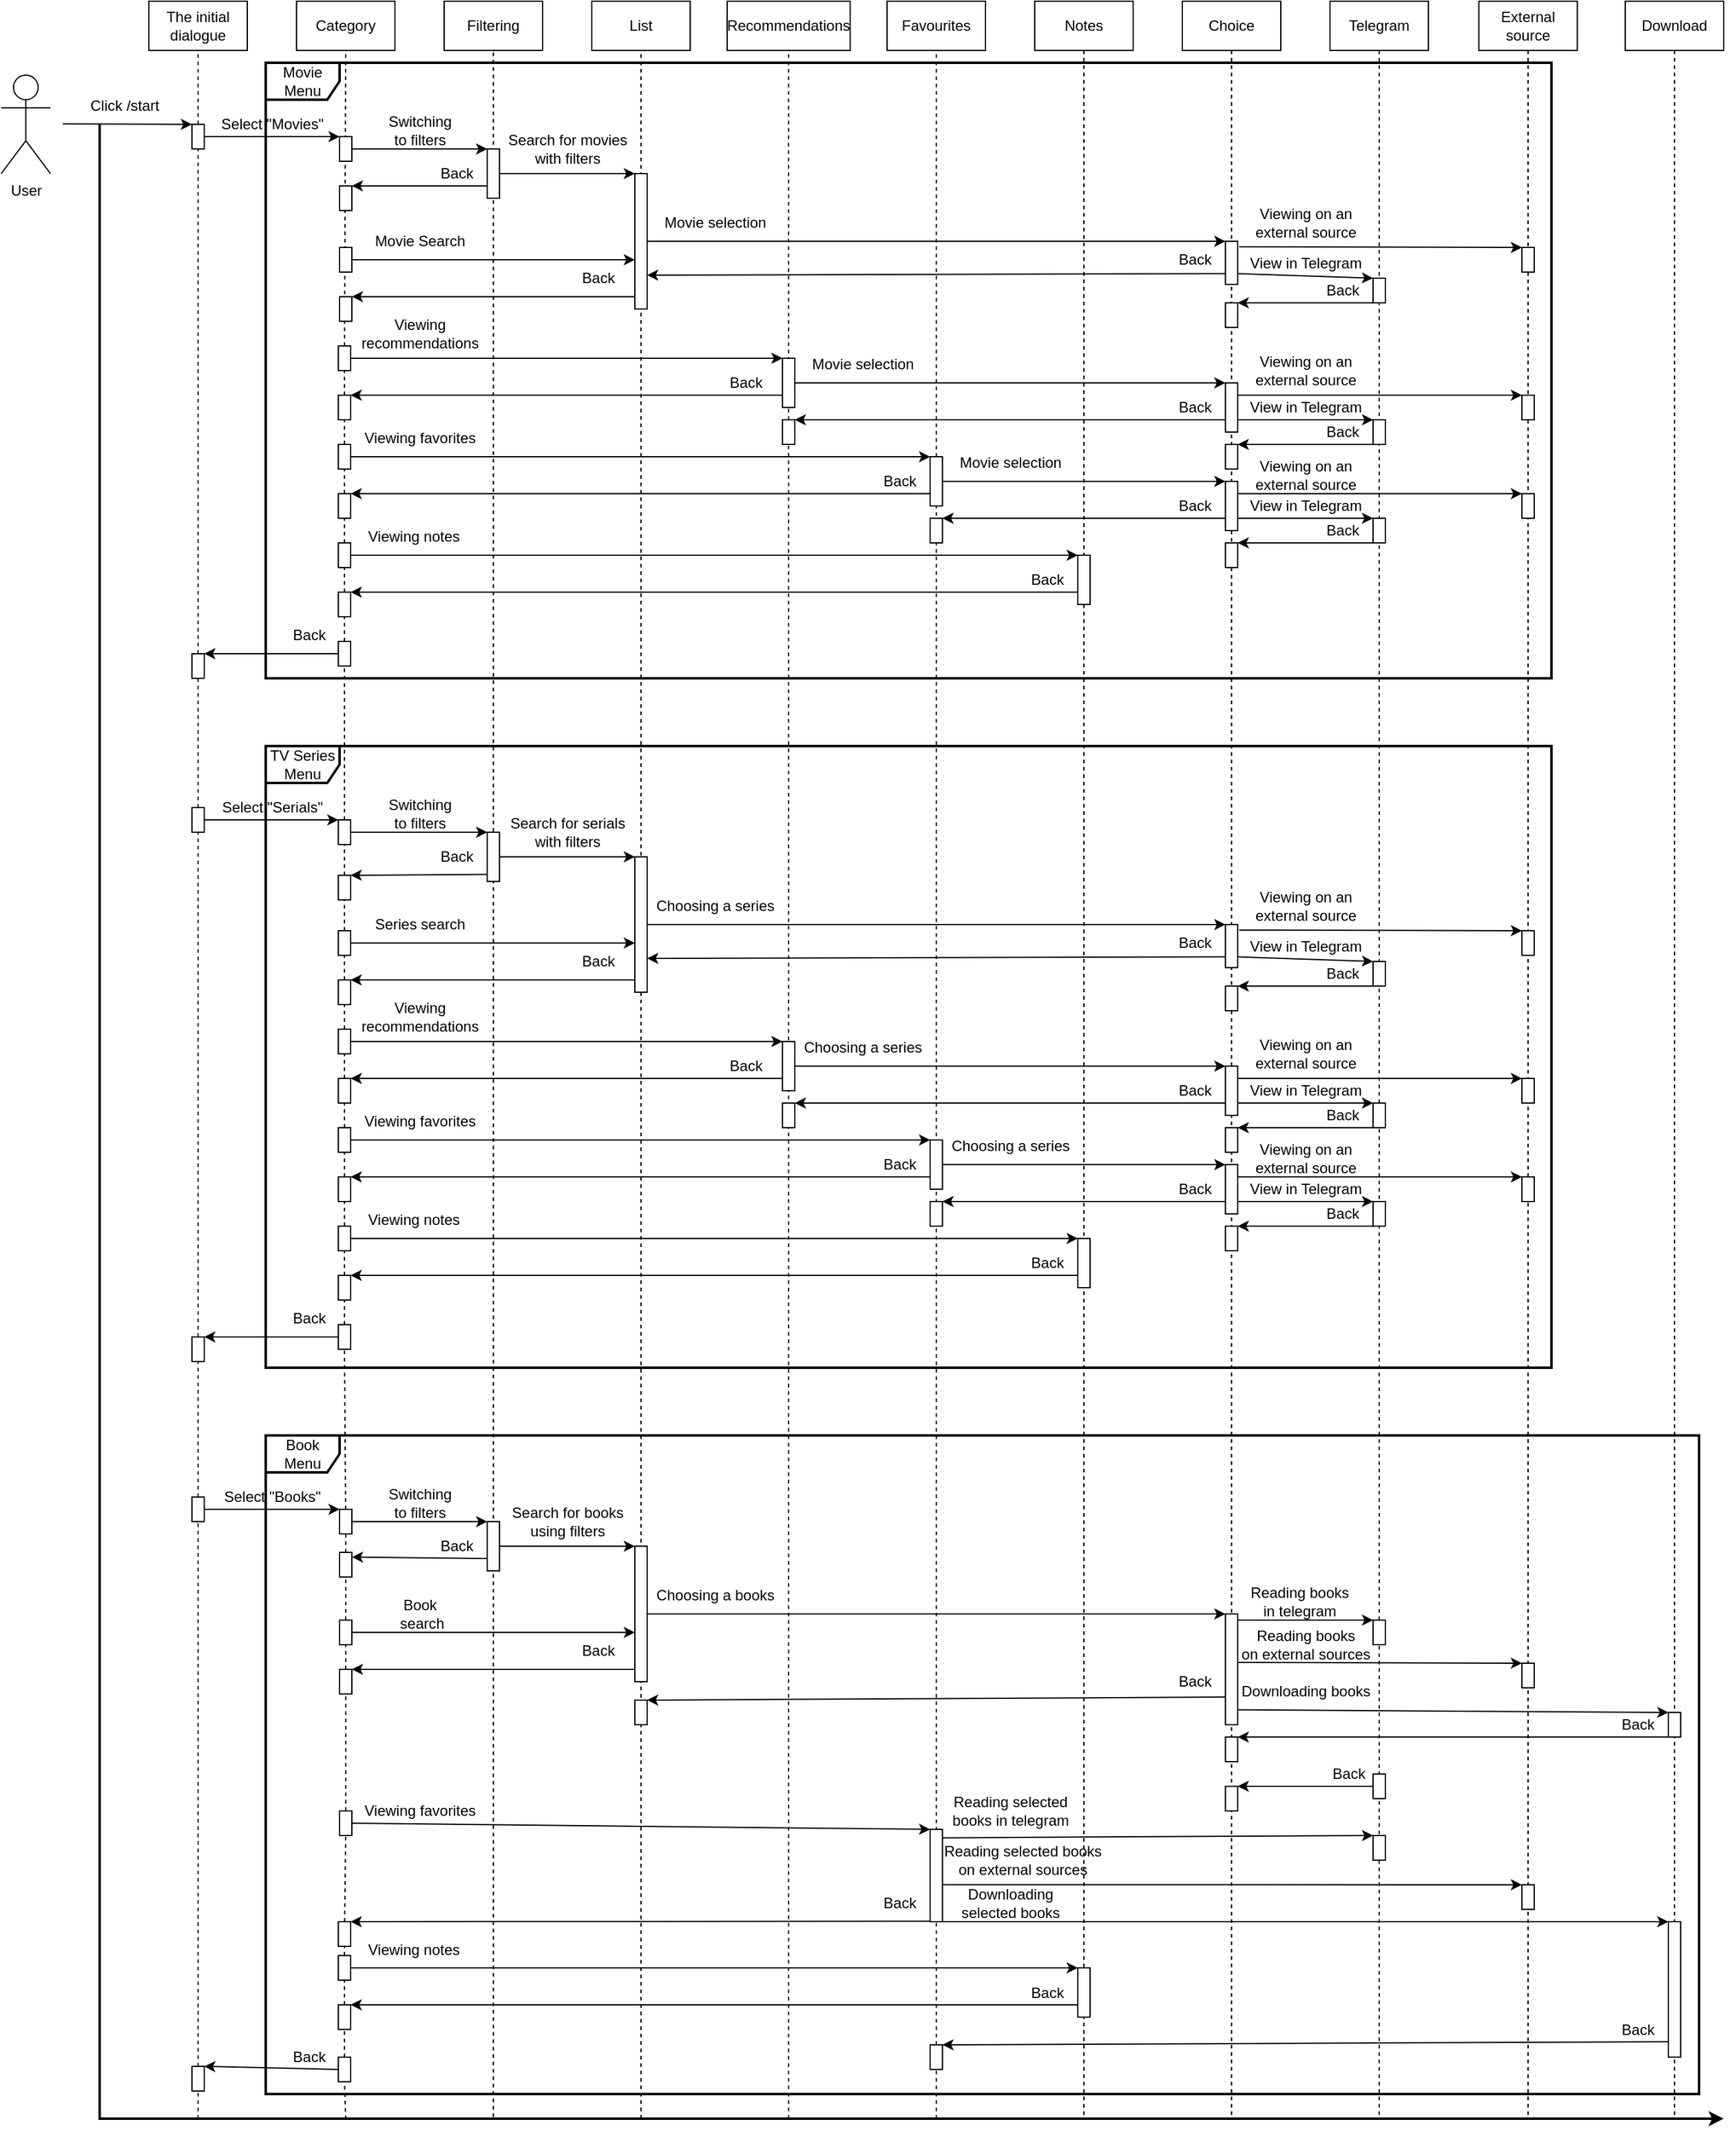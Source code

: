 <mxfile version="27.1.0" pages="2">
  <diagram name="Страница — 1" id="wYgJZU94daxkuu6FqPwH">
    <mxGraphModel dx="2852" dy="1606" grid="0" gridSize="10" guides="1" tooltips="1" connect="1" arrows="1" fold="1" page="0" pageScale="1" pageWidth="827" pageHeight="1169" math="0" shadow="0">
      <root>
        <mxCell id="0" />
        <mxCell id="1" parent="0" />
        <mxCell id="aGiVG-vjhtzz8nvDvtn0-1" value="" style="endArrow=none;dashed=1;html=1;rounded=0;exitX=0.5;exitY=1;exitDx=0;exitDy=0;" edge="1" parent="1" source="aGiVG-vjhtzz8nvDvtn0-209">
          <mxGeometry width="50" height="50" relative="1" as="geometry">
            <mxPoint x="1680" y="340" as="sourcePoint" />
            <mxPoint x="1690" y="2070" as="targetPoint" />
          </mxGeometry>
        </mxCell>
        <mxCell id="aGiVG-vjhtzz8nvDvtn0-2" value="" style="endArrow=none;dashed=1;html=1;rounded=0;exitX=0.5;exitY=1;exitDx=0;exitDy=0;" edge="1" parent="1" source="aGiVG-vjhtzz8nvDvtn0-92">
          <mxGeometry width="50" height="50" relative="1" as="geometry">
            <mxPoint x="1560" y="330" as="sourcePoint" />
            <mxPoint x="1571" y="2070" as="targetPoint" />
          </mxGeometry>
        </mxCell>
        <mxCell id="aGiVG-vjhtzz8nvDvtn0-3" value="" style="endArrow=none;dashed=1;html=1;rounded=0;exitX=0.5;exitY=1;exitDx=0;exitDy=0;" edge="1" parent="1" source="aGiVG-vjhtzz8nvDvtn0-73">
          <mxGeometry width="50" height="50" relative="1" as="geometry">
            <mxPoint x="1430" y="340" as="sourcePoint" />
            <mxPoint x="1450" y="2070" as="targetPoint" />
          </mxGeometry>
        </mxCell>
        <mxCell id="aGiVG-vjhtzz8nvDvtn0-4" value="" style="endArrow=none;dashed=1;html=1;rounded=0;exitX=0.5;exitY=1;exitDx=0;exitDy=0;" edge="1" parent="1" source="aGiVG-vjhtzz8nvDvtn0-55">
          <mxGeometry width="50" height="50" relative="1" as="geometry">
            <mxPoint x="1310" y="340" as="sourcePoint" />
            <mxPoint x="1330" y="2069.07" as="targetPoint" />
          </mxGeometry>
        </mxCell>
        <mxCell id="aGiVG-vjhtzz8nvDvtn0-5" value="" style="endArrow=none;dashed=1;html=1;rounded=0;exitX=0.5;exitY=1;exitDx=0;exitDy=0;" edge="1" parent="1" source="aGiVG-vjhtzz8nvDvtn0-49">
          <mxGeometry width="50" height="50" relative="1" as="geometry">
            <mxPoint x="1200" y="330" as="sourcePoint" />
            <mxPoint x="1210" y="2070.465" as="targetPoint" />
          </mxGeometry>
        </mxCell>
        <mxCell id="aGiVG-vjhtzz8nvDvtn0-6" value="" style="endArrow=none;dashed=1;html=1;rounded=0;entryX=0.5;entryY=1;entryDx=0;entryDy=0;" edge="1" parent="1" target="aGiVG-vjhtzz8nvDvtn0-39">
          <mxGeometry width="50" height="50" relative="1" as="geometry">
            <mxPoint x="1090" y="2070" as="sourcePoint" />
            <mxPoint x="1140" y="260" as="targetPoint" />
          </mxGeometry>
        </mxCell>
        <mxCell id="aGiVG-vjhtzz8nvDvtn0-7" value="" style="endArrow=none;dashed=1;html=1;rounded=0;entryX=0.5;entryY=1;entryDx=0;entryDy=0;" edge="1" parent="1" target="aGiVG-vjhtzz8nvDvtn0-22">
          <mxGeometry width="50" height="50" relative="1" as="geometry">
            <mxPoint x="970" y="2070" as="sourcePoint" />
            <mxPoint x="990" y="300" as="targetPoint" />
          </mxGeometry>
        </mxCell>
        <mxCell id="aGiVG-vjhtzz8nvDvtn0-8" value="" style="endArrow=none;dashed=1;html=1;rounded=0;entryX=0.5;entryY=1;entryDx=0;entryDy=0;" edge="1" parent="1" target="aGiVG-vjhtzz8nvDvtn0-19">
          <mxGeometry width="50" height="50" relative="1" as="geometry">
            <mxPoint x="850" y="2070" as="sourcePoint" />
            <mxPoint x="890" y="280" as="targetPoint" />
          </mxGeometry>
        </mxCell>
        <mxCell id="aGiVG-vjhtzz8nvDvtn0-9" value="" style="endArrow=none;dashed=1;html=1;rounded=0;entryX=0.5;entryY=1;entryDx=0;entryDy=0;" edge="1" parent="1" target="aGiVG-vjhtzz8nvDvtn0-25">
          <mxGeometry width="50" height="50" relative="1" as="geometry">
            <mxPoint x="730" y="2068.571" as="sourcePoint" />
            <mxPoint x="710" y="320" as="targetPoint" />
          </mxGeometry>
        </mxCell>
        <mxCell id="aGiVG-vjhtzz8nvDvtn0-10" value="" style="endArrow=none;dashed=1;html=1;rounded=0;entryX=0.5;entryY=1;entryDx=0;entryDy=0;" edge="1" parent="1" source="aGiVG-vjhtzz8nvDvtn0-310" target="aGiVG-vjhtzz8nvDvtn0-14">
          <mxGeometry width="50" height="50" relative="1" as="geometry">
            <mxPoint x="610" y="2070.333" as="sourcePoint" />
            <mxPoint x="670" y="320" as="targetPoint" />
          </mxGeometry>
        </mxCell>
        <mxCell id="aGiVG-vjhtzz8nvDvtn0-11" value="User" style="shape=umlActor;verticalLabelPosition=bottom;verticalAlign=top;html=1;outlineConnect=0;" vertex="1" parent="1">
          <mxGeometry x="330" y="410" width="40" height="80" as="geometry" />
        </mxCell>
        <mxCell id="aGiVG-vjhtzz8nvDvtn0-12" value="&lt;div&gt;The initial&lt;/div&gt;&lt;div&gt;dialogue&lt;/div&gt;" style="rounded=0;whiteSpace=wrap;html=1;" vertex="1" parent="1">
          <mxGeometry x="450" y="350" width="80" height="40" as="geometry" />
        </mxCell>
        <mxCell id="aGiVG-vjhtzz8nvDvtn0-13" value="" style="endArrow=classic;html=1;rounded=0;entryX=0;entryY=0;entryDx=0;entryDy=0;" edge="1" parent="1" target="aGiVG-vjhtzz8nvDvtn0-246">
          <mxGeometry width="50" height="50" relative="1" as="geometry">
            <mxPoint x="380" y="449.6" as="sourcePoint" />
            <mxPoint x="470" y="449.6" as="targetPoint" />
          </mxGeometry>
        </mxCell>
        <mxCell id="aGiVG-vjhtzz8nvDvtn0-14" value="Category" style="rounded=0;whiteSpace=wrap;html=1;" vertex="1" parent="1">
          <mxGeometry x="570" y="350" width="80" height="40" as="geometry" />
        </mxCell>
        <mxCell id="aGiVG-vjhtzz8nvDvtn0-15" value="Book Menu" style="shape=umlFrame;whiteSpace=wrap;html=1;pointerEvents=0;strokeWidth=2;" vertex="1" parent="1">
          <mxGeometry x="545" y="1515" width="1165" height="535" as="geometry" />
        </mxCell>
        <mxCell id="aGiVG-vjhtzz8nvDvtn0-16" value="" style="endArrow=classic;html=1;rounded=0;exitX=1;exitY=0.5;exitDx=0;exitDy=0;entryX=0;entryY=0;entryDx=0;entryDy=0;" edge="1" parent="1" source="aGiVG-vjhtzz8nvDvtn0-246" target="aGiVG-vjhtzz8nvDvtn0-17">
          <mxGeometry width="50" height="50" relative="1" as="geometry">
            <mxPoint x="550" y="490" as="sourcePoint" />
            <mxPoint x="600" y="460" as="targetPoint" />
          </mxGeometry>
        </mxCell>
        <mxCell id="aGiVG-vjhtzz8nvDvtn0-17" value="" style="rounded=0;whiteSpace=wrap;html=1;" vertex="1" parent="1">
          <mxGeometry x="605" y="460" width="10" height="20" as="geometry" />
        </mxCell>
        <mxCell id="aGiVG-vjhtzz8nvDvtn0-18" value="Select &quot;Movies&quot;" style="text;html=1;align=center;verticalAlign=middle;resizable=0;points=[];autosize=1;strokeColor=none;fillColor=none;" vertex="1" parent="1">
          <mxGeometry x="495" y="435" width="110" height="30" as="geometry" />
        </mxCell>
        <mxCell id="aGiVG-vjhtzz8nvDvtn0-19" value="List" style="rounded=0;whiteSpace=wrap;html=1;" vertex="1" parent="1">
          <mxGeometry x="810" y="350" width="80" height="40" as="geometry" />
        </mxCell>
        <mxCell id="aGiVG-vjhtzz8nvDvtn0-20" value="Click /start" style="text;html=1;align=center;verticalAlign=middle;resizable=0;points=[];autosize=1;strokeColor=none;fillColor=none;" vertex="1" parent="1">
          <mxGeometry x="390" y="420" width="80" height="30" as="geometry" />
        </mxCell>
        <mxCell id="aGiVG-vjhtzz8nvDvtn0-21" value="&lt;div&gt;Search for movies&lt;/div&gt;&lt;div&gt;with filters&lt;/div&gt;" style="text;html=1;align=center;verticalAlign=middle;resizable=0;points=[];autosize=1;strokeColor=none;fillColor=none;" vertex="1" parent="1">
          <mxGeometry x="730" y="450" width="120" height="40" as="geometry" />
        </mxCell>
        <mxCell id="aGiVG-vjhtzz8nvDvtn0-22" value="Recommendations" style="rounded=0;whiteSpace=wrap;html=1;" vertex="1" parent="1">
          <mxGeometry x="920" y="350" width="100" height="40" as="geometry" />
        </mxCell>
        <mxCell id="aGiVG-vjhtzz8nvDvtn0-23" value="" style="rounded=0;whiteSpace=wrap;html=1;" vertex="1" parent="1">
          <mxGeometry x="605" y="550" width="10" height="20" as="geometry" />
        </mxCell>
        <mxCell id="aGiVG-vjhtzz8nvDvtn0-24" value="&lt;div&gt;Viewing&lt;/div&gt;&lt;div&gt;recommendations&lt;/div&gt;" style="text;html=1;align=center;verticalAlign=middle;resizable=0;points=[];autosize=1;strokeColor=none;fillColor=none;" vertex="1" parent="1">
          <mxGeometry x="610" y="600" width="120" height="40" as="geometry" />
        </mxCell>
        <mxCell id="aGiVG-vjhtzz8nvDvtn0-25" value="Filtering" style="rounded=0;whiteSpace=wrap;html=1;" vertex="1" parent="1">
          <mxGeometry x="690" y="350" width="80" height="40" as="geometry" />
        </mxCell>
        <mxCell id="aGiVG-vjhtzz8nvDvtn0-26" value="" style="endArrow=classic;html=1;rounded=0;exitX=1;exitY=0.5;exitDx=0;exitDy=0;entryX=0;entryY=0;entryDx=0;entryDy=0;" edge="1" parent="1" source="aGiVG-vjhtzz8nvDvtn0-17" target="aGiVG-vjhtzz8nvDvtn0-27">
          <mxGeometry width="50" height="50" relative="1" as="geometry">
            <mxPoint x="680" y="500" as="sourcePoint" />
            <mxPoint x="700" y="470" as="targetPoint" />
          </mxGeometry>
        </mxCell>
        <mxCell id="aGiVG-vjhtzz8nvDvtn0-27" value="" style="rounded=0;whiteSpace=wrap;html=1;" vertex="1" parent="1">
          <mxGeometry x="725" y="470" width="10" height="40" as="geometry" />
        </mxCell>
        <mxCell id="aGiVG-vjhtzz8nvDvtn0-28" value="&lt;div&gt;Switching&lt;/div&gt;&lt;div&gt;to filters&lt;/div&gt;" style="text;html=1;align=center;verticalAlign=middle;resizable=0;points=[];autosize=1;strokeColor=none;fillColor=none;" vertex="1" parent="1">
          <mxGeometry x="635" y="435" width="70" height="40" as="geometry" />
        </mxCell>
        <mxCell id="aGiVG-vjhtzz8nvDvtn0-29" value="" style="rounded=0;whiteSpace=wrap;html=1;" vertex="1" parent="1">
          <mxGeometry x="845" y="490" width="10" height="110" as="geometry" />
        </mxCell>
        <mxCell id="aGiVG-vjhtzz8nvDvtn0-30" value="" style="endArrow=classic;html=1;rounded=0;exitX=1;exitY=0.5;exitDx=0;exitDy=0;entryX=0;entryY=0;entryDx=0;entryDy=0;" edge="1" parent="1" source="aGiVG-vjhtzz8nvDvtn0-27" target="aGiVG-vjhtzz8nvDvtn0-29">
          <mxGeometry width="50" height="50" relative="1" as="geometry">
            <mxPoint x="745" y="510" as="sourcePoint" />
            <mxPoint x="855" y="510" as="targetPoint" />
          </mxGeometry>
        </mxCell>
        <mxCell id="aGiVG-vjhtzz8nvDvtn0-31" value="" style="endArrow=classic;html=1;rounded=0;exitX=1;exitY=0.5;exitDx=0;exitDy=0;" edge="1" parent="1" source="aGiVG-vjhtzz8nvDvtn0-23">
          <mxGeometry width="50" height="50" relative="1" as="geometry">
            <mxPoint x="660" y="520" as="sourcePoint" />
            <mxPoint x="845" y="560" as="targetPoint" />
          </mxGeometry>
        </mxCell>
        <mxCell id="aGiVG-vjhtzz8nvDvtn0-32" value="Movie Search" style="text;html=1;align=center;verticalAlign=middle;resizable=0;points=[];autosize=1;strokeColor=none;fillColor=none;" vertex="1" parent="1">
          <mxGeometry x="620" y="530" width="100" height="30" as="geometry" />
        </mxCell>
        <mxCell id="aGiVG-vjhtzz8nvDvtn0-33" value="" style="endArrow=classic;html=1;rounded=0;exitX=0;exitY=0.75;exitDx=0;exitDy=0;entryX=1;entryY=0;entryDx=0;entryDy=0;" edge="1" parent="1" source="aGiVG-vjhtzz8nvDvtn0-27" target="aGiVG-vjhtzz8nvDvtn0-34">
          <mxGeometry width="50" height="50" relative="1" as="geometry">
            <mxPoint x="700" y="495" as="sourcePoint" />
            <mxPoint x="629.99" y="485" as="targetPoint" />
          </mxGeometry>
        </mxCell>
        <mxCell id="aGiVG-vjhtzz8nvDvtn0-34" value="" style="rounded=0;whiteSpace=wrap;html=1;" vertex="1" parent="1">
          <mxGeometry x="605" y="500" width="10" height="20" as="geometry" />
        </mxCell>
        <mxCell id="aGiVG-vjhtzz8nvDvtn0-35" value="Back" style="text;html=1;align=center;verticalAlign=middle;resizable=0;points=[];autosize=1;strokeColor=none;fillColor=none;" vertex="1" parent="1">
          <mxGeometry x="675" y="475" width="50" height="30" as="geometry" />
        </mxCell>
        <mxCell id="aGiVG-vjhtzz8nvDvtn0-36" value="" style="rounded=0;whiteSpace=wrap;html=1;" vertex="1" parent="1">
          <mxGeometry x="605" y="590" width="10" height="20" as="geometry" />
        </mxCell>
        <mxCell id="aGiVG-vjhtzz8nvDvtn0-37" value="" style="endArrow=classic;html=1;rounded=0;entryX=1;entryY=0;entryDx=0;entryDy=0;exitX=-0.012;exitY=0.909;exitDx=0;exitDy=0;exitPerimeter=0;" edge="1" parent="1" source="aGiVG-vjhtzz8nvDvtn0-29" target="aGiVG-vjhtzz8nvDvtn0-36">
          <mxGeometry width="50" height="50" relative="1" as="geometry">
            <mxPoint x="840" y="590" as="sourcePoint" />
            <mxPoint x="990" y="600" as="targetPoint" />
          </mxGeometry>
        </mxCell>
        <mxCell id="aGiVG-vjhtzz8nvDvtn0-38" value="Back" style="text;html=1;align=center;verticalAlign=middle;resizable=0;points=[];autosize=1;strokeColor=none;fillColor=none;" vertex="1" parent="1">
          <mxGeometry x="790" y="560" width="50" height="30" as="geometry" />
        </mxCell>
        <mxCell id="aGiVG-vjhtzz8nvDvtn0-39" value="Favourites" style="rounded=0;whiteSpace=wrap;html=1;" vertex="1" parent="1">
          <mxGeometry x="1050" y="350" width="80" height="40" as="geometry" />
        </mxCell>
        <mxCell id="aGiVG-vjhtzz8nvDvtn0-40" value="" style="rounded=0;whiteSpace=wrap;html=1;" vertex="1" parent="1">
          <mxGeometry x="965" y="640" width="10" height="40" as="geometry" />
        </mxCell>
        <mxCell id="aGiVG-vjhtzz8nvDvtn0-41" value="" style="endArrow=classic;html=1;rounded=0;exitX=1;exitY=0.5;exitDx=0;exitDy=0;entryX=0;entryY=0;entryDx=0;entryDy=0;" edge="1" parent="1" source="aGiVG-vjhtzz8nvDvtn0-310" target="aGiVG-vjhtzz8nvDvtn0-40">
          <mxGeometry width="50" height="50" relative="1" as="geometry">
            <mxPoint x="750" y="620" as="sourcePoint" />
            <mxPoint x="840" y="620" as="targetPoint" />
          </mxGeometry>
        </mxCell>
        <mxCell id="aGiVG-vjhtzz8nvDvtn0-42" value="" style="endArrow=classic;html=1;rounded=0;entryX=1;entryY=0;entryDx=0;entryDy=0;exitX=0;exitY=0.75;exitDx=0;exitDy=0;" edge="1" parent="1" source="aGiVG-vjhtzz8nvDvtn0-40" target="aGiVG-vjhtzz8nvDvtn0-308">
          <mxGeometry width="50" height="50" relative="1" as="geometry">
            <mxPoint x="1000" y="740" as="sourcePoint" />
            <mxPoint x="770" y="740" as="targetPoint" />
          </mxGeometry>
        </mxCell>
        <mxCell id="aGiVG-vjhtzz8nvDvtn0-43" value="Back" style="text;html=1;align=center;verticalAlign=middle;resizable=0;points=[];autosize=1;strokeColor=none;fillColor=none;" vertex="1" parent="1">
          <mxGeometry x="910" y="645" width="50" height="30" as="geometry" />
        </mxCell>
        <mxCell id="aGiVG-vjhtzz8nvDvtn0-44" value="" style="rounded=0;whiteSpace=wrap;html=1;" vertex="1" parent="1">
          <mxGeometry x="1085" y="720" width="10" height="40" as="geometry" />
        </mxCell>
        <mxCell id="aGiVG-vjhtzz8nvDvtn0-45" value="" style="endArrow=classic;html=1;rounded=0;exitX=1;exitY=0.5;exitDx=0;exitDy=0;entryX=0;entryY=0;entryDx=0;entryDy=0;" edge="1" parent="1" source="aGiVG-vjhtzz8nvDvtn0-306" target="aGiVG-vjhtzz8nvDvtn0-44">
          <mxGeometry width="50" height="50" relative="1" as="geometry">
            <mxPoint x="680" y="720" as="sourcePoint" />
            <mxPoint x="1030" y="720" as="targetPoint" />
          </mxGeometry>
        </mxCell>
        <mxCell id="aGiVG-vjhtzz8nvDvtn0-46" value="Viewing favorites" style="text;html=1;align=center;verticalAlign=middle;resizable=0;points=[];autosize=1;strokeColor=none;fillColor=none;" vertex="1" parent="1">
          <mxGeometry x="615" y="690" width="110" height="30" as="geometry" />
        </mxCell>
        <mxCell id="aGiVG-vjhtzz8nvDvtn0-47" value="" style="endArrow=classic;html=1;rounded=0;entryX=1;entryY=0;entryDx=0;entryDy=0;exitX=0;exitY=0.75;exitDx=0;exitDy=0;" edge="1" parent="1" source="aGiVG-vjhtzz8nvDvtn0-44" target="aGiVG-vjhtzz8nvDvtn0-304">
          <mxGeometry width="50" height="50" relative="1" as="geometry">
            <mxPoint x="1075" y="780" as="sourcePoint" />
            <mxPoint x="725" y="780" as="targetPoint" />
          </mxGeometry>
        </mxCell>
        <mxCell id="aGiVG-vjhtzz8nvDvtn0-48" value="Back" style="text;html=1;align=center;verticalAlign=middle;resizable=0;points=[];autosize=1;strokeColor=none;fillColor=none;" vertex="1" parent="1">
          <mxGeometry x="1035" y="725" width="50" height="30" as="geometry" />
        </mxCell>
        <mxCell id="aGiVG-vjhtzz8nvDvtn0-49" value="Notes" style="rounded=0;whiteSpace=wrap;html=1;" vertex="1" parent="1">
          <mxGeometry x="1170" y="350" width="80" height="40" as="geometry" />
        </mxCell>
        <mxCell id="aGiVG-vjhtzz8nvDvtn0-50" value="" style="rounded=0;whiteSpace=wrap;html=1;" vertex="1" parent="1">
          <mxGeometry x="1205" y="800" width="10" height="40" as="geometry" />
        </mxCell>
        <mxCell id="aGiVG-vjhtzz8nvDvtn0-51" value="" style="endArrow=classic;html=1;rounded=0;exitX=1;exitY=0.5;exitDx=0;exitDy=0;entryX=0;entryY=0;entryDx=0;entryDy=0;" edge="1" parent="1" source="aGiVG-vjhtzz8nvDvtn0-302" target="aGiVG-vjhtzz8nvDvtn0-50">
          <mxGeometry width="50" height="50" relative="1" as="geometry">
            <mxPoint x="760" y="810" as="sourcePoint" />
            <mxPoint x="1230" y="810" as="targetPoint" />
          </mxGeometry>
        </mxCell>
        <mxCell id="aGiVG-vjhtzz8nvDvtn0-52" value="Viewing notes" style="text;html=1;align=center;verticalAlign=middle;resizable=0;points=[];autosize=1;strokeColor=none;fillColor=none;" vertex="1" parent="1">
          <mxGeometry x="615" y="770" width="100" height="30" as="geometry" />
        </mxCell>
        <mxCell id="aGiVG-vjhtzz8nvDvtn0-53" value="" style="endArrow=classic;html=1;rounded=0;entryX=1;entryY=0;entryDx=0;entryDy=0;exitX=0;exitY=0.75;exitDx=0;exitDy=0;" edge="1" parent="1" source="aGiVG-vjhtzz8nvDvtn0-50" target="aGiVG-vjhtzz8nvDvtn0-300">
          <mxGeometry width="50" height="50" relative="1" as="geometry">
            <mxPoint x="1190" y="880" as="sourcePoint" />
            <mxPoint x="720" y="880" as="targetPoint" />
          </mxGeometry>
        </mxCell>
        <mxCell id="aGiVG-vjhtzz8nvDvtn0-54" value="Back" style="text;html=1;align=center;verticalAlign=middle;resizable=0;points=[];autosize=1;strokeColor=none;fillColor=none;" vertex="1" parent="1">
          <mxGeometry x="1155" y="805" width="50" height="30" as="geometry" />
        </mxCell>
        <mxCell id="aGiVG-vjhtzz8nvDvtn0-55" value="Choice" style="rounded=0;whiteSpace=wrap;html=1;" vertex="1" parent="1">
          <mxGeometry x="1290" y="350" width="80" height="40" as="geometry" />
        </mxCell>
        <mxCell id="aGiVG-vjhtzz8nvDvtn0-56" value="" style="rounded=0;whiteSpace=wrap;html=1;" vertex="1" parent="1">
          <mxGeometry x="1325" y="545" width="10" height="35" as="geometry" />
        </mxCell>
        <mxCell id="aGiVG-vjhtzz8nvDvtn0-57" value="" style="endArrow=classic;html=1;rounded=0;exitX=1;exitY=0.5;exitDx=0;exitDy=0;entryX=0;entryY=0;entryDx=0;entryDy=0;" edge="1" parent="1" source="aGiVG-vjhtzz8nvDvtn0-29" target="aGiVG-vjhtzz8nvDvtn0-56">
          <mxGeometry width="50" height="50" relative="1" as="geometry">
            <mxPoint x="1070" y="580" as="sourcePoint" />
            <mxPoint x="1120" y="530" as="targetPoint" />
          </mxGeometry>
        </mxCell>
        <mxCell id="aGiVG-vjhtzz8nvDvtn0-58" value="Movie selection" style="text;html=1;align=center;verticalAlign=middle;resizable=0;points=[];autosize=1;strokeColor=none;fillColor=none;" vertex="1" parent="1">
          <mxGeometry x="855" y="515" width="110" height="30" as="geometry" />
        </mxCell>
        <mxCell id="aGiVG-vjhtzz8nvDvtn0-59" value="" style="endArrow=classic;html=1;rounded=0;exitX=0;exitY=0.75;exitDx=0;exitDy=0;entryX=1;entryY=0.75;entryDx=0;entryDy=0;" edge="1" parent="1" source="aGiVG-vjhtzz8nvDvtn0-56" target="aGiVG-vjhtzz8nvDvtn0-29">
          <mxGeometry width="50" height="50" relative="1" as="geometry">
            <mxPoint x="1070" y="580" as="sourcePoint" />
            <mxPoint x="1120" y="530" as="targetPoint" />
          </mxGeometry>
        </mxCell>
        <mxCell id="aGiVG-vjhtzz8nvDvtn0-60" value="Back" style="text;html=1;align=center;verticalAlign=middle;resizable=0;points=[];autosize=1;strokeColor=none;fillColor=none;" vertex="1" parent="1">
          <mxGeometry x="1275" y="545" width="50" height="30" as="geometry" />
        </mxCell>
        <mxCell id="aGiVG-vjhtzz8nvDvtn0-61" value="" style="rounded=0;whiteSpace=wrap;html=1;" vertex="1" parent="1">
          <mxGeometry x="1325" y="660" width="10" height="40" as="geometry" />
        </mxCell>
        <mxCell id="aGiVG-vjhtzz8nvDvtn0-62" value="" style="endArrow=classic;html=1;rounded=0;exitX=1;exitY=0.5;exitDx=0;exitDy=0;entryX=0;entryY=0;entryDx=0;entryDy=0;" edge="1" parent="1" source="aGiVG-vjhtzz8nvDvtn0-40" target="aGiVG-vjhtzz8nvDvtn0-61">
          <mxGeometry width="50" height="50" relative="1" as="geometry">
            <mxPoint x="1130" y="660" as="sourcePoint" />
            <mxPoint x="1600" y="660" as="targetPoint" />
          </mxGeometry>
        </mxCell>
        <mxCell id="aGiVG-vjhtzz8nvDvtn0-63" value="Movie selection" style="text;html=1;align=center;verticalAlign=middle;resizable=0;points=[];autosize=1;strokeColor=none;fillColor=none;" vertex="1" parent="1">
          <mxGeometry x="975" y="630" width="110" height="30" as="geometry" />
        </mxCell>
        <mxCell id="aGiVG-vjhtzz8nvDvtn0-64" value="" style="endArrow=classic;html=1;rounded=0;exitX=0;exitY=0.75;exitDx=0;exitDy=0;entryX=1;entryY=0;entryDx=0;entryDy=0;" edge="1" parent="1" source="aGiVG-vjhtzz8nvDvtn0-61" target="aGiVG-vjhtzz8nvDvtn0-65">
          <mxGeometry width="50" height="50" relative="1" as="geometry">
            <mxPoint x="1300" y="690" as="sourcePoint" />
            <mxPoint x="980" y="690" as="targetPoint" />
          </mxGeometry>
        </mxCell>
        <mxCell id="aGiVG-vjhtzz8nvDvtn0-65" value="" style="rounded=0;whiteSpace=wrap;html=1;" vertex="1" parent="1">
          <mxGeometry x="965" y="690" width="10" height="20" as="geometry" />
        </mxCell>
        <mxCell id="aGiVG-vjhtzz8nvDvtn0-66" value="Back" style="text;html=1;align=center;verticalAlign=middle;resizable=0;points=[];autosize=1;strokeColor=none;fillColor=none;" vertex="1" parent="1">
          <mxGeometry x="1275" y="665" width="50" height="30" as="geometry" />
        </mxCell>
        <mxCell id="aGiVG-vjhtzz8nvDvtn0-67" value="" style="rounded=0;whiteSpace=wrap;html=1;" vertex="1" parent="1">
          <mxGeometry x="1325" y="740" width="10" height="40" as="geometry" />
        </mxCell>
        <mxCell id="aGiVG-vjhtzz8nvDvtn0-68" value="" style="endArrow=classic;html=1;rounded=0;exitX=1;exitY=0.5;exitDx=0;exitDy=0;entryX=0;entryY=0;entryDx=0;entryDy=0;" edge="1" parent="1" source="aGiVG-vjhtzz8nvDvtn0-44" target="aGiVG-vjhtzz8nvDvtn0-67">
          <mxGeometry width="50" height="50" relative="1" as="geometry">
            <mxPoint x="1170" y="740" as="sourcePoint" />
            <mxPoint x="1220" y="690" as="targetPoint" />
          </mxGeometry>
        </mxCell>
        <mxCell id="aGiVG-vjhtzz8nvDvtn0-69" value="Movie selection" style="text;html=1;align=center;verticalAlign=middle;resizable=0;points=[];autosize=1;strokeColor=none;fillColor=none;" vertex="1" parent="1">
          <mxGeometry x="1095" y="710" width="110" height="30" as="geometry" />
        </mxCell>
        <mxCell id="aGiVG-vjhtzz8nvDvtn0-70" value="" style="endArrow=classic;html=1;rounded=0;entryX=1;entryY=0;entryDx=0;entryDy=0;exitX=0;exitY=0.75;exitDx=0;exitDy=0;" edge="1" parent="1" source="aGiVG-vjhtzz8nvDvtn0-67" target="aGiVG-vjhtzz8nvDvtn0-71">
          <mxGeometry width="50" height="50" relative="1" as="geometry">
            <mxPoint x="1320" y="770" as="sourcePoint" />
            <mxPoint x="1140" y="770" as="targetPoint" />
          </mxGeometry>
        </mxCell>
        <mxCell id="aGiVG-vjhtzz8nvDvtn0-71" value="" style="rounded=0;whiteSpace=wrap;html=1;" vertex="1" parent="1">
          <mxGeometry x="1085" y="770" width="10" height="20" as="geometry" />
        </mxCell>
        <mxCell id="aGiVG-vjhtzz8nvDvtn0-72" value="Back" style="text;html=1;align=center;verticalAlign=middle;resizable=0;points=[];autosize=1;strokeColor=none;fillColor=none;" vertex="1" parent="1">
          <mxGeometry x="1275" y="745" width="50" height="30" as="geometry" />
        </mxCell>
        <mxCell id="aGiVG-vjhtzz8nvDvtn0-73" value="Telegram" style="rounded=0;whiteSpace=wrap;html=1;" vertex="1" parent="1">
          <mxGeometry x="1410" y="350" width="80" height="40" as="geometry" />
        </mxCell>
        <mxCell id="aGiVG-vjhtzz8nvDvtn0-74" value="" style="rounded=0;whiteSpace=wrap;html=1;" vertex="1" parent="1">
          <mxGeometry x="1445" y="575" width="10" height="20" as="geometry" />
        </mxCell>
        <mxCell id="aGiVG-vjhtzz8nvDvtn0-75" value="" style="rounded=0;whiteSpace=wrap;html=1;" vertex="1" parent="1">
          <mxGeometry x="1445" y="690" width="10" height="20" as="geometry" />
        </mxCell>
        <mxCell id="aGiVG-vjhtzz8nvDvtn0-76" value="" style="rounded=0;whiteSpace=wrap;html=1;" vertex="1" parent="1">
          <mxGeometry x="1445" y="770" width="10" height="20" as="geometry" />
        </mxCell>
        <mxCell id="aGiVG-vjhtzz8nvDvtn0-77" value="" style="endArrow=classic;html=1;rounded=0;exitX=1;exitY=0.75;exitDx=0;exitDy=0;entryX=0;entryY=0;entryDx=0;entryDy=0;" edge="1" parent="1" source="aGiVG-vjhtzz8nvDvtn0-56" target="aGiVG-vjhtzz8nvDvtn0-74">
          <mxGeometry width="50" height="50" relative="1" as="geometry">
            <mxPoint x="1330" y="630" as="sourcePoint" />
            <mxPoint x="1380" y="580" as="targetPoint" />
          </mxGeometry>
        </mxCell>
        <mxCell id="aGiVG-vjhtzz8nvDvtn0-78" value="" style="endArrow=classic;html=1;rounded=0;exitX=1;exitY=0.75;exitDx=0;exitDy=0;entryX=0;entryY=0;entryDx=0;entryDy=0;" edge="1" parent="1" source="aGiVG-vjhtzz8nvDvtn0-61" target="aGiVG-vjhtzz8nvDvtn0-75">
          <mxGeometry width="50" height="50" relative="1" as="geometry">
            <mxPoint x="1380" y="690" as="sourcePoint" />
            <mxPoint x="1490" y="694" as="targetPoint" />
          </mxGeometry>
        </mxCell>
        <mxCell id="aGiVG-vjhtzz8nvDvtn0-79" value="" style="endArrow=classic;html=1;rounded=0;exitX=1;exitY=0.75;exitDx=0;exitDy=0;entryX=0;entryY=0;entryDx=0;entryDy=0;" edge="1" parent="1" source="aGiVG-vjhtzz8nvDvtn0-67" target="aGiVG-vjhtzz8nvDvtn0-76">
          <mxGeometry width="50" height="50" relative="1" as="geometry">
            <mxPoint x="1400" y="730" as="sourcePoint" />
            <mxPoint x="1510" y="734" as="targetPoint" />
          </mxGeometry>
        </mxCell>
        <mxCell id="aGiVG-vjhtzz8nvDvtn0-80" value="View in Telegram" style="text;html=1;align=center;verticalAlign=middle;resizable=0;points=[];autosize=1;strokeColor=none;fillColor=none;" vertex="1" parent="1">
          <mxGeometry x="1335" y="547.5" width="110" height="30" as="geometry" />
        </mxCell>
        <mxCell id="aGiVG-vjhtzz8nvDvtn0-81" value="View in Telegram" style="text;html=1;align=center;verticalAlign=middle;resizable=0;points=[];autosize=1;strokeColor=none;fillColor=none;" vertex="1" parent="1">
          <mxGeometry x="1335" y="665" width="110" height="30" as="geometry" />
        </mxCell>
        <mxCell id="aGiVG-vjhtzz8nvDvtn0-82" value="View in Telegram" style="text;html=1;align=center;verticalAlign=middle;resizable=0;points=[];autosize=1;strokeColor=none;fillColor=none;" vertex="1" parent="1">
          <mxGeometry x="1335" y="745" width="110" height="30" as="geometry" />
        </mxCell>
        <mxCell id="aGiVG-vjhtzz8nvDvtn0-83" value="" style="rounded=0;whiteSpace=wrap;html=1;" vertex="1" parent="1">
          <mxGeometry x="1325" y="595" width="10" height="20" as="geometry" />
        </mxCell>
        <mxCell id="aGiVG-vjhtzz8nvDvtn0-84" value="" style="rounded=0;whiteSpace=wrap;html=1;" vertex="1" parent="1">
          <mxGeometry x="1325" y="710" width="10" height="20" as="geometry" />
        </mxCell>
        <mxCell id="aGiVG-vjhtzz8nvDvtn0-85" value="" style="rounded=0;whiteSpace=wrap;html=1;" vertex="1" parent="1">
          <mxGeometry x="1325" y="790" width="10" height="20" as="geometry" />
        </mxCell>
        <mxCell id="aGiVG-vjhtzz8nvDvtn0-86" value="" style="endArrow=classic;html=1;rounded=0;exitX=0;exitY=1;exitDx=0;exitDy=0;entryX=1;entryY=0;entryDx=0;entryDy=0;" edge="1" parent="1" source="aGiVG-vjhtzz8nvDvtn0-74" target="aGiVG-vjhtzz8nvDvtn0-83">
          <mxGeometry width="50" height="50" relative="1" as="geometry">
            <mxPoint x="1350" y="650" as="sourcePoint" />
            <mxPoint x="1400" y="600" as="targetPoint" />
          </mxGeometry>
        </mxCell>
        <mxCell id="aGiVG-vjhtzz8nvDvtn0-87" value="" style="endArrow=classic;html=1;rounded=0;exitX=0;exitY=1;exitDx=0;exitDy=0;entryX=1;entryY=0;entryDx=0;entryDy=0;" edge="1" parent="1" source="aGiVG-vjhtzz8nvDvtn0-75" target="aGiVG-vjhtzz8nvDvtn0-84">
          <mxGeometry width="50" height="50" relative="1" as="geometry">
            <mxPoint x="1400" y="760" as="sourcePoint" />
            <mxPoint x="1400" y="720" as="targetPoint" />
          </mxGeometry>
        </mxCell>
        <mxCell id="aGiVG-vjhtzz8nvDvtn0-88" value="" style="endArrow=classic;html=1;rounded=0;exitX=0;exitY=1;exitDx=0;exitDy=0;entryX=1;entryY=0;entryDx=0;entryDy=0;" edge="1" parent="1" source="aGiVG-vjhtzz8nvDvtn0-76" target="aGiVG-vjhtzz8nvDvtn0-85">
          <mxGeometry width="50" height="50" relative="1" as="geometry">
            <mxPoint x="1370" y="860" as="sourcePoint" />
            <mxPoint x="1420" y="810" as="targetPoint" />
          </mxGeometry>
        </mxCell>
        <mxCell id="aGiVG-vjhtzz8nvDvtn0-89" value="Back" style="text;html=1;align=center;verticalAlign=middle;resizable=0;points=[];autosize=1;strokeColor=none;fillColor=none;" vertex="1" parent="1">
          <mxGeometry x="1395" y="570" width="50" height="30" as="geometry" />
        </mxCell>
        <mxCell id="aGiVG-vjhtzz8nvDvtn0-90" value="Back" style="text;html=1;align=center;verticalAlign=middle;resizable=0;points=[];autosize=1;strokeColor=none;fillColor=none;" vertex="1" parent="1">
          <mxGeometry x="1395" y="685" width="50" height="30" as="geometry" />
        </mxCell>
        <mxCell id="aGiVG-vjhtzz8nvDvtn0-91" value="Back" style="text;html=1;align=center;verticalAlign=middle;resizable=0;points=[];autosize=1;strokeColor=none;fillColor=none;" vertex="1" parent="1">
          <mxGeometry x="1395" y="765" width="50" height="30" as="geometry" />
        </mxCell>
        <mxCell id="aGiVG-vjhtzz8nvDvtn0-92" value="External source" style="rounded=0;whiteSpace=wrap;html=1;" vertex="1" parent="1">
          <mxGeometry x="1531" y="350" width="80" height="40" as="geometry" />
        </mxCell>
        <mxCell id="aGiVG-vjhtzz8nvDvtn0-93" value="" style="rounded=0;whiteSpace=wrap;html=1;" vertex="1" parent="1">
          <mxGeometry x="1566" y="550" width="10" height="20" as="geometry" />
        </mxCell>
        <mxCell id="aGiVG-vjhtzz8nvDvtn0-94" value="" style="rounded=0;whiteSpace=wrap;html=1;" vertex="1" parent="1">
          <mxGeometry x="1566" y="670" width="10" height="20" as="geometry" />
        </mxCell>
        <mxCell id="aGiVG-vjhtzz8nvDvtn0-95" value="" style="rounded=0;whiteSpace=wrap;html=1;" vertex="1" parent="1">
          <mxGeometry x="1566" y="750" width="10" height="20" as="geometry" />
        </mxCell>
        <mxCell id="aGiVG-vjhtzz8nvDvtn0-96" value="" style="endArrow=classic;html=1;rounded=0;exitX=1.126;exitY=0.128;exitDx=0;exitDy=0;exitPerimeter=0;entryX=0;entryY=0;entryDx=0;entryDy=0;" edge="1" parent="1" source="aGiVG-vjhtzz8nvDvtn0-56" target="aGiVG-vjhtzz8nvDvtn0-93">
          <mxGeometry width="50" height="50" relative="1" as="geometry">
            <mxPoint x="1350" y="520" as="sourcePoint" />
            <mxPoint x="1460" y="580" as="targetPoint" />
          </mxGeometry>
        </mxCell>
        <mxCell id="aGiVG-vjhtzz8nvDvtn0-97" value="" style="endArrow=classic;html=1;rounded=0;exitX=1;exitY=0.25;exitDx=0;exitDy=0;entryX=0;entryY=0;entryDx=0;entryDy=0;" edge="1" parent="1" source="aGiVG-vjhtzz8nvDvtn0-61" target="aGiVG-vjhtzz8nvDvtn0-94">
          <mxGeometry width="50" height="50" relative="1" as="geometry">
            <mxPoint x="1440" y="710" as="sourcePoint" />
            <mxPoint x="1490" y="660" as="targetPoint" />
          </mxGeometry>
        </mxCell>
        <mxCell id="aGiVG-vjhtzz8nvDvtn0-98" value="" style="endArrow=classic;html=1;rounded=0;exitX=1;exitY=0.25;exitDx=0;exitDy=0;entryX=0;entryY=0;entryDx=0;entryDy=0;" edge="1" parent="1" source="aGiVG-vjhtzz8nvDvtn0-67" target="aGiVG-vjhtzz8nvDvtn0-95">
          <mxGeometry width="50" height="50" relative="1" as="geometry">
            <mxPoint x="1460" y="750" as="sourcePoint" />
            <mxPoint x="1510" y="700" as="targetPoint" />
          </mxGeometry>
        </mxCell>
        <mxCell id="aGiVG-vjhtzz8nvDvtn0-99" value="Viewing on an&lt;div&gt;external source&lt;/div&gt;" style="text;html=1;align=center;verticalAlign=middle;resizable=0;points=[];autosize=1;strokeColor=none;fillColor=none;" vertex="1" parent="1">
          <mxGeometry x="1335" y="510" width="110" height="40" as="geometry" />
        </mxCell>
        <mxCell id="aGiVG-vjhtzz8nvDvtn0-100" value="Viewing on an&lt;div&gt;external source&lt;/div&gt;" style="text;html=1;align=center;verticalAlign=middle;resizable=0;points=[];autosize=1;strokeColor=none;fillColor=none;" vertex="1" parent="1">
          <mxGeometry x="1335" y="630" width="110" height="40" as="geometry" />
        </mxCell>
        <mxCell id="aGiVG-vjhtzz8nvDvtn0-101" value="Viewing on an&lt;div&gt;external source&lt;/div&gt;" style="text;html=1;align=center;verticalAlign=middle;resizable=0;points=[];autosize=1;strokeColor=none;fillColor=none;" vertex="1" parent="1">
          <mxGeometry x="1335" y="715" width="110" height="40" as="geometry" />
        </mxCell>
        <mxCell id="aGiVG-vjhtzz8nvDvtn0-102" value="" style="endArrow=classic;html=1;rounded=0;exitX=0;exitY=0.5;exitDx=0;exitDy=0;entryX=1;entryY=0;entryDx=0;entryDy=0;" edge="1" parent="1" source="aGiVG-vjhtzz8nvDvtn0-298" target="aGiVG-vjhtzz8nvDvtn0-248">
          <mxGeometry width="50" height="50" relative="1" as="geometry">
            <mxPoint x="620" y="820" as="sourcePoint" />
            <mxPoint x="670" y="770" as="targetPoint" />
          </mxGeometry>
        </mxCell>
        <mxCell id="aGiVG-vjhtzz8nvDvtn0-103" value="Back" style="text;html=1;align=center;verticalAlign=middle;resizable=0;points=[];autosize=1;strokeColor=none;fillColor=none;" vertex="1" parent="1">
          <mxGeometry x="555" y="850" width="50" height="30" as="geometry" />
        </mxCell>
        <mxCell id="aGiVG-vjhtzz8nvDvtn0-104" value="" style="endArrow=classic;html=1;rounded=0;exitX=1;exitY=0.5;exitDx=0;exitDy=0;entryX=0;entryY=0;entryDx=0;entryDy=0;" edge="1" parent="1" source="aGiVG-vjhtzz8nvDvtn0-250" target="aGiVG-vjhtzz8nvDvtn0-296">
          <mxGeometry width="50" height="50" relative="1" as="geometry">
            <mxPoint x="550" y="1045" as="sourcePoint" />
            <mxPoint x="600" y="1015" as="targetPoint" />
          </mxGeometry>
        </mxCell>
        <mxCell id="aGiVG-vjhtzz8nvDvtn0-105" value="Select &quot;Serials&quot;" style="text;html=1;align=center;verticalAlign=middle;resizable=0;points=[];autosize=1;strokeColor=none;fillColor=none;" vertex="1" parent="1">
          <mxGeometry x="495" y="990" width="110" height="30" as="geometry" />
        </mxCell>
        <mxCell id="aGiVG-vjhtzz8nvDvtn0-106" value="&lt;div&gt;Search for&amp;nbsp;&lt;span style=&quot;background-color: transparent;&quot;&gt;serials&lt;/span&gt;&lt;/div&gt;&lt;div&gt;&lt;span style=&quot;background-color: transparent; color: light-dark(rgb(0, 0, 0), rgb(255, 255, 255));&quot;&gt;with filters&lt;/span&gt;&lt;/div&gt;" style="text;html=1;align=center;verticalAlign=middle;resizable=0;points=[];autosize=1;strokeColor=none;fillColor=none;" vertex="1" parent="1">
          <mxGeometry x="730" y="1005" width="120" height="40" as="geometry" />
        </mxCell>
        <mxCell id="aGiVG-vjhtzz8nvDvtn0-107" value="&lt;div&gt;Viewing&lt;/div&gt;&lt;div&gt;recommendations&lt;/div&gt;" style="text;html=1;align=center;verticalAlign=middle;resizable=0;points=[];autosize=1;strokeColor=none;fillColor=none;" vertex="1" parent="1">
          <mxGeometry x="610" y="1155" width="120" height="40" as="geometry" />
        </mxCell>
        <mxCell id="aGiVG-vjhtzz8nvDvtn0-108" value="" style="endArrow=classic;html=1;rounded=0;exitX=1;exitY=0.5;exitDx=0;exitDy=0;entryX=0;entryY=0;entryDx=0;entryDy=0;" edge="1" parent="1" source="aGiVG-vjhtzz8nvDvtn0-296" target="aGiVG-vjhtzz8nvDvtn0-109">
          <mxGeometry width="50" height="50" relative="1" as="geometry">
            <mxPoint x="680" y="1055" as="sourcePoint" />
            <mxPoint x="700" y="1025" as="targetPoint" />
          </mxGeometry>
        </mxCell>
        <mxCell id="aGiVG-vjhtzz8nvDvtn0-109" value="" style="rounded=0;whiteSpace=wrap;html=1;" vertex="1" parent="1">
          <mxGeometry x="725" y="1025" width="10" height="40" as="geometry" />
        </mxCell>
        <mxCell id="aGiVG-vjhtzz8nvDvtn0-110" value="&lt;div&gt;Switching&lt;/div&gt;&lt;div&gt;to filters&lt;/div&gt;" style="text;html=1;align=center;verticalAlign=middle;resizable=0;points=[];autosize=1;strokeColor=none;fillColor=none;" vertex="1" parent="1">
          <mxGeometry x="635" y="990" width="70" height="40" as="geometry" />
        </mxCell>
        <mxCell id="aGiVG-vjhtzz8nvDvtn0-111" value="" style="rounded=0;whiteSpace=wrap;html=1;" vertex="1" parent="1">
          <mxGeometry x="845" y="1045" width="10" height="110" as="geometry" />
        </mxCell>
        <mxCell id="aGiVG-vjhtzz8nvDvtn0-112" value="" style="endArrow=classic;html=1;rounded=0;exitX=1;exitY=0.5;exitDx=0;exitDy=0;entryX=0;entryY=0;entryDx=0;entryDy=0;" edge="1" parent="1" source="aGiVG-vjhtzz8nvDvtn0-109" target="aGiVG-vjhtzz8nvDvtn0-111">
          <mxGeometry width="50" height="50" relative="1" as="geometry">
            <mxPoint x="745" y="1065" as="sourcePoint" />
            <mxPoint x="855" y="1065" as="targetPoint" />
          </mxGeometry>
        </mxCell>
        <mxCell id="aGiVG-vjhtzz8nvDvtn0-113" value="" style="endArrow=classic;html=1;rounded=0;exitX=1;exitY=0.5;exitDx=0;exitDy=0;" edge="1" parent="1" source="aGiVG-vjhtzz8nvDvtn0-292">
          <mxGeometry width="50" height="50" relative="1" as="geometry">
            <mxPoint x="660" y="1075" as="sourcePoint" />
            <mxPoint x="845" y="1115" as="targetPoint" />
          </mxGeometry>
        </mxCell>
        <mxCell id="aGiVG-vjhtzz8nvDvtn0-114" value="Series search" style="text;html=1;align=center;verticalAlign=middle;resizable=0;points=[];autosize=1;strokeColor=none;fillColor=none;" vertex="1" parent="1">
          <mxGeometry x="620" y="1085" width="100" height="30" as="geometry" />
        </mxCell>
        <mxCell id="aGiVG-vjhtzz8nvDvtn0-115" value="" style="endArrow=classic;html=1;rounded=0;exitX=0.998;exitY=0.977;exitDx=0;exitDy=0;entryX=1;entryY=0;entryDx=0;entryDy=0;exitPerimeter=0;" edge="1" parent="1" source="aGiVG-vjhtzz8nvDvtn0-116" target="aGiVG-vjhtzz8nvDvtn0-294">
          <mxGeometry width="50" height="50" relative="1" as="geometry">
            <mxPoint x="700" y="1050" as="sourcePoint" />
            <mxPoint x="629.99" y="1040" as="targetPoint" />
          </mxGeometry>
        </mxCell>
        <mxCell id="aGiVG-vjhtzz8nvDvtn0-116" value="Back" style="text;html=1;align=center;verticalAlign=middle;resizable=0;points=[];autosize=1;strokeColor=none;fillColor=none;" vertex="1" parent="1">
          <mxGeometry x="675" y="1030" width="50" height="30" as="geometry" />
        </mxCell>
        <mxCell id="aGiVG-vjhtzz8nvDvtn0-117" value="" style="endArrow=classic;html=1;rounded=0;entryX=1;entryY=0;entryDx=0;entryDy=0;exitX=-0.012;exitY=0.909;exitDx=0;exitDy=0;exitPerimeter=0;" edge="1" parent="1" source="aGiVG-vjhtzz8nvDvtn0-111" target="aGiVG-vjhtzz8nvDvtn0-290">
          <mxGeometry width="50" height="50" relative="1" as="geometry">
            <mxPoint x="840" y="1145" as="sourcePoint" />
            <mxPoint x="990" y="1155" as="targetPoint" />
          </mxGeometry>
        </mxCell>
        <mxCell id="aGiVG-vjhtzz8nvDvtn0-118" value="Back" style="text;html=1;align=center;verticalAlign=middle;resizable=0;points=[];autosize=1;strokeColor=none;fillColor=none;" vertex="1" parent="1">
          <mxGeometry x="790" y="1115" width="50" height="30" as="geometry" />
        </mxCell>
        <mxCell id="aGiVG-vjhtzz8nvDvtn0-119" value="" style="rounded=0;whiteSpace=wrap;html=1;" vertex="1" parent="1">
          <mxGeometry x="965" y="1195" width="10" height="40" as="geometry" />
        </mxCell>
        <mxCell id="aGiVG-vjhtzz8nvDvtn0-120" value="" style="endArrow=classic;html=1;rounded=0;exitX=1;exitY=0.5;exitDx=0;exitDy=0;entryX=0;entryY=0;entryDx=0;entryDy=0;" edge="1" parent="1" source="aGiVG-vjhtzz8nvDvtn0-288" target="aGiVG-vjhtzz8nvDvtn0-119">
          <mxGeometry width="50" height="50" relative="1" as="geometry">
            <mxPoint x="750" y="1175" as="sourcePoint" />
            <mxPoint x="840" y="1175" as="targetPoint" />
          </mxGeometry>
        </mxCell>
        <mxCell id="aGiVG-vjhtzz8nvDvtn0-121" value="" style="endArrow=classic;html=1;rounded=0;entryX=1;entryY=0;entryDx=0;entryDy=0;exitX=0;exitY=0.75;exitDx=0;exitDy=0;" edge="1" parent="1" source="aGiVG-vjhtzz8nvDvtn0-119" target="aGiVG-vjhtzz8nvDvtn0-286">
          <mxGeometry width="50" height="50" relative="1" as="geometry">
            <mxPoint x="1000" y="1295" as="sourcePoint" />
            <mxPoint x="770" y="1295" as="targetPoint" />
          </mxGeometry>
        </mxCell>
        <mxCell id="aGiVG-vjhtzz8nvDvtn0-122" value="Back" style="text;html=1;align=center;verticalAlign=middle;resizable=0;points=[];autosize=1;strokeColor=none;fillColor=none;" vertex="1" parent="1">
          <mxGeometry x="910" y="1200" width="50" height="30" as="geometry" />
        </mxCell>
        <mxCell id="aGiVG-vjhtzz8nvDvtn0-123" value="" style="rounded=0;whiteSpace=wrap;html=1;" vertex="1" parent="1">
          <mxGeometry x="1085" y="1275" width="10" height="40" as="geometry" />
        </mxCell>
        <mxCell id="aGiVG-vjhtzz8nvDvtn0-124" value="" style="endArrow=classic;html=1;rounded=0;exitX=1;exitY=0.5;exitDx=0;exitDy=0;entryX=0;entryY=0;entryDx=0;entryDy=0;" edge="1" parent="1" source="aGiVG-vjhtzz8nvDvtn0-284" target="aGiVG-vjhtzz8nvDvtn0-123">
          <mxGeometry width="50" height="50" relative="1" as="geometry">
            <mxPoint x="680" y="1275" as="sourcePoint" />
            <mxPoint x="1030" y="1275" as="targetPoint" />
          </mxGeometry>
        </mxCell>
        <mxCell id="aGiVG-vjhtzz8nvDvtn0-125" value="Viewing favorites" style="text;html=1;align=center;verticalAlign=middle;resizable=0;points=[];autosize=1;strokeColor=none;fillColor=none;" vertex="1" parent="1">
          <mxGeometry x="615" y="1245" width="110" height="30" as="geometry" />
        </mxCell>
        <mxCell id="aGiVG-vjhtzz8nvDvtn0-126" value="" style="endArrow=classic;html=1;rounded=0;entryX=1;entryY=0;entryDx=0;entryDy=0;exitX=0;exitY=0.75;exitDx=0;exitDy=0;" edge="1" parent="1" source="aGiVG-vjhtzz8nvDvtn0-123" target="aGiVG-vjhtzz8nvDvtn0-282">
          <mxGeometry width="50" height="50" relative="1" as="geometry">
            <mxPoint x="1075" y="1335" as="sourcePoint" />
            <mxPoint x="725" y="1335" as="targetPoint" />
          </mxGeometry>
        </mxCell>
        <mxCell id="aGiVG-vjhtzz8nvDvtn0-127" value="Back" style="text;html=1;align=center;verticalAlign=middle;resizable=0;points=[];autosize=1;strokeColor=none;fillColor=none;" vertex="1" parent="1">
          <mxGeometry x="1035" y="1280" width="50" height="30" as="geometry" />
        </mxCell>
        <mxCell id="aGiVG-vjhtzz8nvDvtn0-128" value="" style="rounded=0;whiteSpace=wrap;html=1;" vertex="1" parent="1">
          <mxGeometry x="1205" y="1355" width="10" height="40" as="geometry" />
        </mxCell>
        <mxCell id="aGiVG-vjhtzz8nvDvtn0-129" value="" style="endArrow=classic;html=1;rounded=0;exitX=1;exitY=0.5;exitDx=0;exitDy=0;entryX=0;entryY=0;entryDx=0;entryDy=0;" edge="1" parent="1" source="aGiVG-vjhtzz8nvDvtn0-280" target="aGiVG-vjhtzz8nvDvtn0-128">
          <mxGeometry width="50" height="50" relative="1" as="geometry">
            <mxPoint x="760" y="1365" as="sourcePoint" />
            <mxPoint x="1230" y="1365" as="targetPoint" />
          </mxGeometry>
        </mxCell>
        <mxCell id="aGiVG-vjhtzz8nvDvtn0-130" value="Viewing notes" style="text;html=1;align=center;verticalAlign=middle;resizable=0;points=[];autosize=1;strokeColor=none;fillColor=none;" vertex="1" parent="1">
          <mxGeometry x="615" y="1325" width="100" height="30" as="geometry" />
        </mxCell>
        <mxCell id="aGiVG-vjhtzz8nvDvtn0-131" value="" style="endArrow=classic;html=1;rounded=0;entryX=1;entryY=0;entryDx=0;entryDy=0;exitX=0;exitY=0.75;exitDx=0;exitDy=0;" edge="1" parent="1" source="aGiVG-vjhtzz8nvDvtn0-128" target="aGiVG-vjhtzz8nvDvtn0-278">
          <mxGeometry width="50" height="50" relative="1" as="geometry">
            <mxPoint x="1190" y="1435" as="sourcePoint" />
            <mxPoint x="720" y="1435" as="targetPoint" />
          </mxGeometry>
        </mxCell>
        <mxCell id="aGiVG-vjhtzz8nvDvtn0-132" value="Back" style="text;html=1;align=center;verticalAlign=middle;resizable=0;points=[];autosize=1;strokeColor=none;fillColor=none;" vertex="1" parent="1">
          <mxGeometry x="1155" y="1360" width="50" height="30" as="geometry" />
        </mxCell>
        <mxCell id="aGiVG-vjhtzz8nvDvtn0-133" value="" style="rounded=0;whiteSpace=wrap;html=1;" vertex="1" parent="1">
          <mxGeometry x="1325" y="1100" width="10" height="35" as="geometry" />
        </mxCell>
        <mxCell id="aGiVG-vjhtzz8nvDvtn0-134" value="" style="endArrow=classic;html=1;rounded=0;exitX=1;exitY=0.5;exitDx=0;exitDy=0;entryX=0;entryY=0;entryDx=0;entryDy=0;" edge="1" parent="1" source="aGiVG-vjhtzz8nvDvtn0-111" target="aGiVG-vjhtzz8nvDvtn0-133">
          <mxGeometry width="50" height="50" relative="1" as="geometry">
            <mxPoint x="1070" y="1135" as="sourcePoint" />
            <mxPoint x="1120" y="1085" as="targetPoint" />
          </mxGeometry>
        </mxCell>
        <mxCell id="aGiVG-vjhtzz8nvDvtn0-135" value="Choosing a series" style="text;html=1;align=center;verticalAlign=middle;resizable=0;points=[];autosize=1;strokeColor=none;fillColor=none;" vertex="1" parent="1">
          <mxGeometry x="850" y="1070" width="120" height="30" as="geometry" />
        </mxCell>
        <mxCell id="aGiVG-vjhtzz8nvDvtn0-136" value="" style="endArrow=classic;html=1;rounded=0;exitX=0;exitY=0.75;exitDx=0;exitDy=0;entryX=1;entryY=0.75;entryDx=0;entryDy=0;" edge="1" parent="1" source="aGiVG-vjhtzz8nvDvtn0-133" target="aGiVG-vjhtzz8nvDvtn0-111">
          <mxGeometry width="50" height="50" relative="1" as="geometry">
            <mxPoint x="1070" y="1135" as="sourcePoint" />
            <mxPoint x="1120" y="1085" as="targetPoint" />
          </mxGeometry>
        </mxCell>
        <mxCell id="aGiVG-vjhtzz8nvDvtn0-137" value="Back" style="text;html=1;align=center;verticalAlign=middle;resizable=0;points=[];autosize=1;strokeColor=none;fillColor=none;" vertex="1" parent="1">
          <mxGeometry x="1275" y="1100" width="50" height="30" as="geometry" />
        </mxCell>
        <mxCell id="aGiVG-vjhtzz8nvDvtn0-138" value="" style="rounded=0;whiteSpace=wrap;html=1;" vertex="1" parent="1">
          <mxGeometry x="1325" y="1215" width="10" height="40" as="geometry" />
        </mxCell>
        <mxCell id="aGiVG-vjhtzz8nvDvtn0-139" value="" style="endArrow=classic;html=1;rounded=0;exitX=1;exitY=0.5;exitDx=0;exitDy=0;entryX=0;entryY=0;entryDx=0;entryDy=0;" edge="1" parent="1" source="aGiVG-vjhtzz8nvDvtn0-119" target="aGiVG-vjhtzz8nvDvtn0-138">
          <mxGeometry width="50" height="50" relative="1" as="geometry">
            <mxPoint x="1130" y="1215" as="sourcePoint" />
            <mxPoint x="1600" y="1215" as="targetPoint" />
          </mxGeometry>
        </mxCell>
        <mxCell id="aGiVG-vjhtzz8nvDvtn0-140" value="Choosing a series" style="text;html=1;align=center;verticalAlign=middle;resizable=0;points=[];autosize=1;strokeColor=none;fillColor=none;" vertex="1" parent="1">
          <mxGeometry x="970" y="1185" width="120" height="30" as="geometry" />
        </mxCell>
        <mxCell id="aGiVG-vjhtzz8nvDvtn0-141" value="" style="endArrow=classic;html=1;rounded=0;exitX=0;exitY=0.75;exitDx=0;exitDy=0;entryX=1;entryY=0;entryDx=0;entryDy=0;" edge="1" parent="1" source="aGiVG-vjhtzz8nvDvtn0-138" target="aGiVG-vjhtzz8nvDvtn0-142">
          <mxGeometry width="50" height="50" relative="1" as="geometry">
            <mxPoint x="1300" y="1245" as="sourcePoint" />
            <mxPoint x="980" y="1245" as="targetPoint" />
          </mxGeometry>
        </mxCell>
        <mxCell id="aGiVG-vjhtzz8nvDvtn0-142" value="" style="rounded=0;whiteSpace=wrap;html=1;" vertex="1" parent="1">
          <mxGeometry x="965" y="1245" width="10" height="20" as="geometry" />
        </mxCell>
        <mxCell id="aGiVG-vjhtzz8nvDvtn0-143" value="Back" style="text;html=1;align=center;verticalAlign=middle;resizable=0;points=[];autosize=1;strokeColor=none;fillColor=none;" vertex="1" parent="1">
          <mxGeometry x="1275" y="1220" width="50" height="30" as="geometry" />
        </mxCell>
        <mxCell id="aGiVG-vjhtzz8nvDvtn0-144" value="" style="rounded=0;whiteSpace=wrap;html=1;" vertex="1" parent="1">
          <mxGeometry x="1325" y="1295" width="10" height="40" as="geometry" />
        </mxCell>
        <mxCell id="aGiVG-vjhtzz8nvDvtn0-145" value="" style="endArrow=classic;html=1;rounded=0;exitX=1;exitY=0.5;exitDx=0;exitDy=0;entryX=0;entryY=0;entryDx=0;entryDy=0;" edge="1" parent="1" source="aGiVG-vjhtzz8nvDvtn0-123" target="aGiVG-vjhtzz8nvDvtn0-144">
          <mxGeometry width="50" height="50" relative="1" as="geometry">
            <mxPoint x="1170" y="1295" as="sourcePoint" />
            <mxPoint x="1220" y="1245" as="targetPoint" />
          </mxGeometry>
        </mxCell>
        <mxCell id="aGiVG-vjhtzz8nvDvtn0-146" value="Choosing a series" style="text;html=1;align=center;verticalAlign=middle;resizable=0;points=[];autosize=1;strokeColor=none;fillColor=none;" vertex="1" parent="1">
          <mxGeometry x="1090" y="1265" width="120" height="30" as="geometry" />
        </mxCell>
        <mxCell id="aGiVG-vjhtzz8nvDvtn0-147" value="" style="endArrow=classic;html=1;rounded=0;entryX=1;entryY=0;entryDx=0;entryDy=0;exitX=0;exitY=0.75;exitDx=0;exitDy=0;" edge="1" parent="1" source="aGiVG-vjhtzz8nvDvtn0-144" target="aGiVG-vjhtzz8nvDvtn0-148">
          <mxGeometry width="50" height="50" relative="1" as="geometry">
            <mxPoint x="1320" y="1325" as="sourcePoint" />
            <mxPoint x="1140" y="1325" as="targetPoint" />
          </mxGeometry>
        </mxCell>
        <mxCell id="aGiVG-vjhtzz8nvDvtn0-148" value="" style="rounded=0;whiteSpace=wrap;html=1;" vertex="1" parent="1">
          <mxGeometry x="1085" y="1325" width="10" height="20" as="geometry" />
        </mxCell>
        <mxCell id="aGiVG-vjhtzz8nvDvtn0-149" value="Back" style="text;html=1;align=center;verticalAlign=middle;resizable=0;points=[];autosize=1;strokeColor=none;fillColor=none;" vertex="1" parent="1">
          <mxGeometry x="1275" y="1300" width="50" height="30" as="geometry" />
        </mxCell>
        <mxCell id="aGiVG-vjhtzz8nvDvtn0-150" value="" style="rounded=0;whiteSpace=wrap;html=1;" vertex="1" parent="1">
          <mxGeometry x="1445" y="1130" width="10" height="20" as="geometry" />
        </mxCell>
        <mxCell id="aGiVG-vjhtzz8nvDvtn0-151" value="" style="rounded=0;whiteSpace=wrap;html=1;" vertex="1" parent="1">
          <mxGeometry x="1445" y="1245" width="10" height="20" as="geometry" />
        </mxCell>
        <mxCell id="aGiVG-vjhtzz8nvDvtn0-152" value="" style="rounded=0;whiteSpace=wrap;html=1;" vertex="1" parent="1">
          <mxGeometry x="1445" y="1325" width="10" height="20" as="geometry" />
        </mxCell>
        <mxCell id="aGiVG-vjhtzz8nvDvtn0-153" value="" style="endArrow=classic;html=1;rounded=0;exitX=1;exitY=0.75;exitDx=0;exitDy=0;entryX=0;entryY=0;entryDx=0;entryDy=0;" edge="1" parent="1" source="aGiVG-vjhtzz8nvDvtn0-133" target="aGiVG-vjhtzz8nvDvtn0-150">
          <mxGeometry width="50" height="50" relative="1" as="geometry">
            <mxPoint x="1330" y="1185" as="sourcePoint" />
            <mxPoint x="1380" y="1135" as="targetPoint" />
          </mxGeometry>
        </mxCell>
        <mxCell id="aGiVG-vjhtzz8nvDvtn0-154" value="" style="endArrow=classic;html=1;rounded=0;exitX=1;exitY=0.75;exitDx=0;exitDy=0;entryX=0;entryY=0;entryDx=0;entryDy=0;" edge="1" parent="1" source="aGiVG-vjhtzz8nvDvtn0-138" target="aGiVG-vjhtzz8nvDvtn0-151">
          <mxGeometry width="50" height="50" relative="1" as="geometry">
            <mxPoint x="1380" y="1245" as="sourcePoint" />
            <mxPoint x="1490" y="1249" as="targetPoint" />
          </mxGeometry>
        </mxCell>
        <mxCell id="aGiVG-vjhtzz8nvDvtn0-155" value="" style="endArrow=classic;html=1;rounded=0;exitX=1;exitY=0.75;exitDx=0;exitDy=0;entryX=0;entryY=0;entryDx=0;entryDy=0;" edge="1" parent="1" source="aGiVG-vjhtzz8nvDvtn0-144" target="aGiVG-vjhtzz8nvDvtn0-152">
          <mxGeometry width="50" height="50" relative="1" as="geometry">
            <mxPoint x="1400" y="1285" as="sourcePoint" />
            <mxPoint x="1510" y="1289" as="targetPoint" />
          </mxGeometry>
        </mxCell>
        <mxCell id="aGiVG-vjhtzz8nvDvtn0-156" value="View in Telegram" style="text;html=1;align=center;verticalAlign=middle;resizable=0;points=[];autosize=1;strokeColor=none;fillColor=none;" vertex="1" parent="1">
          <mxGeometry x="1335" y="1102.5" width="110" height="30" as="geometry" />
        </mxCell>
        <mxCell id="aGiVG-vjhtzz8nvDvtn0-157" value="View in Telegram" style="text;html=1;align=center;verticalAlign=middle;resizable=0;points=[];autosize=1;strokeColor=none;fillColor=none;" vertex="1" parent="1">
          <mxGeometry x="1335" y="1220" width="110" height="30" as="geometry" />
        </mxCell>
        <mxCell id="aGiVG-vjhtzz8nvDvtn0-158" value="View in Telegram" style="text;html=1;align=center;verticalAlign=middle;resizable=0;points=[];autosize=1;strokeColor=none;fillColor=none;" vertex="1" parent="1">
          <mxGeometry x="1335" y="1300" width="110" height="30" as="geometry" />
        </mxCell>
        <mxCell id="aGiVG-vjhtzz8nvDvtn0-159" value="" style="rounded=0;whiteSpace=wrap;html=1;" vertex="1" parent="1">
          <mxGeometry x="1325" y="1150" width="10" height="20" as="geometry" />
        </mxCell>
        <mxCell id="aGiVG-vjhtzz8nvDvtn0-160" value="" style="rounded=0;whiteSpace=wrap;html=1;" vertex="1" parent="1">
          <mxGeometry x="1325" y="1265" width="10" height="20" as="geometry" />
        </mxCell>
        <mxCell id="aGiVG-vjhtzz8nvDvtn0-161" value="" style="rounded=0;whiteSpace=wrap;html=1;" vertex="1" parent="1">
          <mxGeometry x="1325" y="1345" width="10" height="20" as="geometry" />
        </mxCell>
        <mxCell id="aGiVG-vjhtzz8nvDvtn0-162" value="" style="endArrow=classic;html=1;rounded=0;exitX=0;exitY=1;exitDx=0;exitDy=0;entryX=1;entryY=0;entryDx=0;entryDy=0;" edge="1" parent="1" source="aGiVG-vjhtzz8nvDvtn0-150" target="aGiVG-vjhtzz8nvDvtn0-159">
          <mxGeometry width="50" height="50" relative="1" as="geometry">
            <mxPoint x="1350" y="1205" as="sourcePoint" />
            <mxPoint x="1400" y="1155" as="targetPoint" />
          </mxGeometry>
        </mxCell>
        <mxCell id="aGiVG-vjhtzz8nvDvtn0-163" value="" style="endArrow=classic;html=1;rounded=0;exitX=0;exitY=1;exitDx=0;exitDy=0;entryX=1;entryY=0;entryDx=0;entryDy=0;" edge="1" parent="1" source="aGiVG-vjhtzz8nvDvtn0-151" target="aGiVG-vjhtzz8nvDvtn0-160">
          <mxGeometry width="50" height="50" relative="1" as="geometry">
            <mxPoint x="1400" y="1315" as="sourcePoint" />
            <mxPoint x="1400" y="1275" as="targetPoint" />
          </mxGeometry>
        </mxCell>
        <mxCell id="aGiVG-vjhtzz8nvDvtn0-164" value="" style="endArrow=classic;html=1;rounded=0;exitX=0;exitY=1;exitDx=0;exitDy=0;entryX=1;entryY=0;entryDx=0;entryDy=0;" edge="1" parent="1" source="aGiVG-vjhtzz8nvDvtn0-152" target="aGiVG-vjhtzz8nvDvtn0-161">
          <mxGeometry width="50" height="50" relative="1" as="geometry">
            <mxPoint x="1370" y="1415" as="sourcePoint" />
            <mxPoint x="1420" y="1365" as="targetPoint" />
          </mxGeometry>
        </mxCell>
        <mxCell id="aGiVG-vjhtzz8nvDvtn0-165" value="Back" style="text;html=1;align=center;verticalAlign=middle;resizable=0;points=[];autosize=1;strokeColor=none;fillColor=none;" vertex="1" parent="1">
          <mxGeometry x="1395" y="1125" width="50" height="30" as="geometry" />
        </mxCell>
        <mxCell id="aGiVG-vjhtzz8nvDvtn0-166" value="Back" style="text;html=1;align=center;verticalAlign=middle;resizable=0;points=[];autosize=1;strokeColor=none;fillColor=none;" vertex="1" parent="1">
          <mxGeometry x="1395" y="1240" width="50" height="30" as="geometry" />
        </mxCell>
        <mxCell id="aGiVG-vjhtzz8nvDvtn0-167" value="Back" style="text;html=1;align=center;verticalAlign=middle;resizable=0;points=[];autosize=1;strokeColor=none;fillColor=none;" vertex="1" parent="1">
          <mxGeometry x="1395" y="1320" width="50" height="30" as="geometry" />
        </mxCell>
        <mxCell id="aGiVG-vjhtzz8nvDvtn0-168" value="" style="rounded=0;whiteSpace=wrap;html=1;" vertex="1" parent="1">
          <mxGeometry x="1566" y="1105" width="10" height="20" as="geometry" />
        </mxCell>
        <mxCell id="aGiVG-vjhtzz8nvDvtn0-169" value="" style="rounded=0;whiteSpace=wrap;html=1;" vertex="1" parent="1">
          <mxGeometry x="1566" y="1225" width="10" height="20" as="geometry" />
        </mxCell>
        <mxCell id="aGiVG-vjhtzz8nvDvtn0-170" value="" style="rounded=0;whiteSpace=wrap;html=1;" vertex="1" parent="1">
          <mxGeometry x="1566" y="1305" width="10" height="20" as="geometry" />
        </mxCell>
        <mxCell id="aGiVG-vjhtzz8nvDvtn0-171" value="" style="endArrow=classic;html=1;rounded=0;exitX=1.126;exitY=0.128;exitDx=0;exitDy=0;exitPerimeter=0;entryX=0;entryY=0;entryDx=0;entryDy=0;" edge="1" parent="1" source="aGiVG-vjhtzz8nvDvtn0-133" target="aGiVG-vjhtzz8nvDvtn0-168">
          <mxGeometry width="50" height="50" relative="1" as="geometry">
            <mxPoint x="1350" y="1075" as="sourcePoint" />
            <mxPoint x="1460" y="1135" as="targetPoint" />
          </mxGeometry>
        </mxCell>
        <mxCell id="aGiVG-vjhtzz8nvDvtn0-172" value="" style="endArrow=classic;html=1;rounded=0;exitX=1;exitY=0.25;exitDx=0;exitDy=0;entryX=0;entryY=0;entryDx=0;entryDy=0;" edge="1" parent="1" source="aGiVG-vjhtzz8nvDvtn0-138" target="aGiVG-vjhtzz8nvDvtn0-169">
          <mxGeometry width="50" height="50" relative="1" as="geometry">
            <mxPoint x="1440" y="1265" as="sourcePoint" />
            <mxPoint x="1490" y="1215" as="targetPoint" />
          </mxGeometry>
        </mxCell>
        <mxCell id="aGiVG-vjhtzz8nvDvtn0-173" value="" style="endArrow=classic;html=1;rounded=0;exitX=1;exitY=0.25;exitDx=0;exitDy=0;entryX=0;entryY=0;entryDx=0;entryDy=0;" edge="1" parent="1" source="aGiVG-vjhtzz8nvDvtn0-144" target="aGiVG-vjhtzz8nvDvtn0-170">
          <mxGeometry width="50" height="50" relative="1" as="geometry">
            <mxPoint x="1460" y="1305" as="sourcePoint" />
            <mxPoint x="1510" y="1255" as="targetPoint" />
          </mxGeometry>
        </mxCell>
        <mxCell id="aGiVG-vjhtzz8nvDvtn0-174" value="Viewing on an&lt;div&gt;external source&lt;/div&gt;" style="text;html=1;align=center;verticalAlign=middle;resizable=0;points=[];autosize=1;strokeColor=none;fillColor=none;" vertex="1" parent="1">
          <mxGeometry x="1335" y="1065" width="110" height="40" as="geometry" />
        </mxCell>
        <mxCell id="aGiVG-vjhtzz8nvDvtn0-175" value="Viewing on an&lt;div&gt;external source&lt;/div&gt;" style="text;html=1;align=center;verticalAlign=middle;resizable=0;points=[];autosize=1;strokeColor=none;fillColor=none;" vertex="1" parent="1">
          <mxGeometry x="1335" y="1185" width="110" height="40" as="geometry" />
        </mxCell>
        <mxCell id="aGiVG-vjhtzz8nvDvtn0-176" value="Viewing on an&lt;div&gt;external source&lt;/div&gt;" style="text;html=1;align=center;verticalAlign=middle;resizable=0;points=[];autosize=1;strokeColor=none;fillColor=none;" vertex="1" parent="1">
          <mxGeometry x="1335" y="1270" width="110" height="40" as="geometry" />
        </mxCell>
        <mxCell id="aGiVG-vjhtzz8nvDvtn0-177" value="" style="endArrow=classic;html=1;rounded=0;exitX=0;exitY=0.5;exitDx=0;exitDy=0;entryX=1;entryY=0;entryDx=0;entryDy=0;" edge="1" parent="1" source="aGiVG-vjhtzz8nvDvtn0-276" target="aGiVG-vjhtzz8nvDvtn0-252">
          <mxGeometry width="50" height="50" relative="1" as="geometry">
            <mxPoint x="620" y="1375" as="sourcePoint" />
            <mxPoint x="670" y="1325" as="targetPoint" />
          </mxGeometry>
        </mxCell>
        <mxCell id="aGiVG-vjhtzz8nvDvtn0-178" value="Back" style="text;html=1;align=center;verticalAlign=middle;resizable=0;points=[];autosize=1;strokeColor=none;fillColor=none;" vertex="1" parent="1">
          <mxGeometry x="555" y="1405" width="50" height="30" as="geometry" />
        </mxCell>
        <mxCell id="aGiVG-vjhtzz8nvDvtn0-179" value="" style="endArrow=classic;html=1;rounded=0;exitX=1;exitY=0.5;exitDx=0;exitDy=0;entryX=0;entryY=0;entryDx=0;entryDy=0;" edge="1" parent="1" source="aGiVG-vjhtzz8nvDvtn0-254" target="aGiVG-vjhtzz8nvDvtn0-274">
          <mxGeometry width="50" height="50" relative="1" as="geometry">
            <mxPoint x="550" y="1605" as="sourcePoint" />
            <mxPoint x="600" y="1575" as="targetPoint" />
          </mxGeometry>
        </mxCell>
        <mxCell id="aGiVG-vjhtzz8nvDvtn0-180" value="Select &quot;Books&quot;" style="text;html=1;align=center;verticalAlign=middle;resizable=0;points=[];autosize=1;strokeColor=none;fillColor=none;" vertex="1" parent="1">
          <mxGeometry x="500" y="1550" width="100" height="30" as="geometry" />
        </mxCell>
        <mxCell id="aGiVG-vjhtzz8nvDvtn0-181" value="&lt;div&gt;Search for books&lt;/div&gt;&lt;div&gt;using filters&lt;/div&gt;" style="text;html=1;align=center;verticalAlign=middle;resizable=0;points=[];autosize=1;strokeColor=none;fillColor=none;" vertex="1" parent="1">
          <mxGeometry x="735" y="1565" width="110" height="40" as="geometry" />
        </mxCell>
        <mxCell id="aGiVG-vjhtzz8nvDvtn0-182" value="" style="endArrow=classic;html=1;rounded=0;exitX=1;exitY=0.5;exitDx=0;exitDy=0;entryX=0;entryY=0;entryDx=0;entryDy=0;" edge="1" parent="1" source="aGiVG-vjhtzz8nvDvtn0-274" target="aGiVG-vjhtzz8nvDvtn0-183">
          <mxGeometry width="50" height="50" relative="1" as="geometry">
            <mxPoint x="680" y="1615" as="sourcePoint" />
            <mxPoint x="700" y="1585" as="targetPoint" />
          </mxGeometry>
        </mxCell>
        <mxCell id="aGiVG-vjhtzz8nvDvtn0-183" value="" style="rounded=0;whiteSpace=wrap;html=1;" vertex="1" parent="1">
          <mxGeometry x="725" y="1585" width="10" height="40" as="geometry" />
        </mxCell>
        <mxCell id="aGiVG-vjhtzz8nvDvtn0-184" value="&lt;div&gt;Switching&lt;/div&gt;&lt;div&gt;to filters&lt;/div&gt;" style="text;html=1;align=center;verticalAlign=middle;resizable=0;points=[];autosize=1;strokeColor=none;fillColor=none;" vertex="1" parent="1">
          <mxGeometry x="635" y="1550" width="70" height="40" as="geometry" />
        </mxCell>
        <mxCell id="aGiVG-vjhtzz8nvDvtn0-185" value="" style="rounded=0;whiteSpace=wrap;html=1;" vertex="1" parent="1">
          <mxGeometry x="845" y="1605" width="10" height="110" as="geometry" />
        </mxCell>
        <mxCell id="aGiVG-vjhtzz8nvDvtn0-186" value="" style="endArrow=classic;html=1;rounded=0;exitX=1;exitY=0.5;exitDx=0;exitDy=0;entryX=0;entryY=0;entryDx=0;entryDy=0;" edge="1" parent="1" source="aGiVG-vjhtzz8nvDvtn0-183" target="aGiVG-vjhtzz8nvDvtn0-185">
          <mxGeometry width="50" height="50" relative="1" as="geometry">
            <mxPoint x="745" y="1625" as="sourcePoint" />
            <mxPoint x="855" y="1625" as="targetPoint" />
          </mxGeometry>
        </mxCell>
        <mxCell id="aGiVG-vjhtzz8nvDvtn0-187" value="" style="endArrow=classic;html=1;rounded=0;exitX=1;exitY=0.5;exitDx=0;exitDy=0;" edge="1" parent="1" source="aGiVG-vjhtzz8nvDvtn0-270">
          <mxGeometry width="50" height="50" relative="1" as="geometry">
            <mxPoint x="660" y="1635" as="sourcePoint" />
            <mxPoint x="845" y="1675" as="targetPoint" />
          </mxGeometry>
        </mxCell>
        <mxCell id="aGiVG-vjhtzz8nvDvtn0-188" value="&lt;span style=&quot;white-space: pre-wrap;&quot; data-src-align=&quot;6:4&quot; class=&quot;aNeGP0gI0B9AV8JaHPyH&quot;&gt;Book&lt;/span&gt;&lt;span style=&quot;white-space: pre-wrap;&quot;&gt; &lt;/span&gt;&amp;nbsp;search" style="text;html=1;align=center;verticalAlign=middle;resizable=0;points=[];autosize=1;strokeColor=none;fillColor=none;" vertex="1" parent="1">
          <mxGeometry x="625" y="1645" width="90" height="30" as="geometry" />
        </mxCell>
        <mxCell id="aGiVG-vjhtzz8nvDvtn0-189" value="" style="endArrow=classic;html=1;rounded=0;exitX=0;exitY=0.75;exitDx=0;exitDy=0;entryX=1.01;entryY=0.189;entryDx=0;entryDy=0;entryPerimeter=0;" edge="1" parent="1" source="aGiVG-vjhtzz8nvDvtn0-183" target="aGiVG-vjhtzz8nvDvtn0-272">
          <mxGeometry width="50" height="50" relative="1" as="geometry">
            <mxPoint x="700" y="1610" as="sourcePoint" />
            <mxPoint x="629.99" y="1600" as="targetPoint" />
          </mxGeometry>
        </mxCell>
        <mxCell id="aGiVG-vjhtzz8nvDvtn0-190" value="Back" style="text;html=1;align=center;verticalAlign=middle;resizable=0;points=[];autosize=1;strokeColor=none;fillColor=none;" vertex="1" parent="1">
          <mxGeometry x="675" y="1590" width="50" height="30" as="geometry" />
        </mxCell>
        <mxCell id="aGiVG-vjhtzz8nvDvtn0-191" value="" style="endArrow=classic;html=1;rounded=0;entryX=1;entryY=0;entryDx=0;entryDy=0;exitX=-0.012;exitY=0.909;exitDx=0;exitDy=0;exitPerimeter=0;" edge="1" parent="1" source="aGiVG-vjhtzz8nvDvtn0-185" target="aGiVG-vjhtzz8nvDvtn0-268">
          <mxGeometry width="50" height="50" relative="1" as="geometry">
            <mxPoint x="840" y="1705" as="sourcePoint" />
            <mxPoint x="990" y="1715" as="targetPoint" />
          </mxGeometry>
        </mxCell>
        <mxCell id="aGiVG-vjhtzz8nvDvtn0-192" value="Back" style="text;html=1;align=center;verticalAlign=middle;resizable=0;points=[];autosize=1;strokeColor=none;fillColor=none;" vertex="1" parent="1">
          <mxGeometry x="790" y="1675" width="50" height="30" as="geometry" />
        </mxCell>
        <mxCell id="aGiVG-vjhtzz8nvDvtn0-193" value="" style="rounded=0;whiteSpace=wrap;html=1;" vertex="1" parent="1">
          <mxGeometry x="1085" y="1835" width="10" height="75" as="geometry" />
        </mxCell>
        <mxCell id="aGiVG-vjhtzz8nvDvtn0-194" value="" style="endArrow=classic;html=1;rounded=0;exitX=1;exitY=0.5;exitDx=0;exitDy=0;entryX=0;entryY=0;entryDx=0;entryDy=0;" edge="1" parent="1" source="aGiVG-vjhtzz8nvDvtn0-266" target="aGiVG-vjhtzz8nvDvtn0-193">
          <mxGeometry width="50" height="50" relative="1" as="geometry">
            <mxPoint x="680" y="1835" as="sourcePoint" />
            <mxPoint x="1030" y="1835" as="targetPoint" />
          </mxGeometry>
        </mxCell>
        <mxCell id="aGiVG-vjhtzz8nvDvtn0-195" value="Viewing favorites" style="text;html=1;align=center;verticalAlign=middle;resizable=0;points=[];autosize=1;strokeColor=none;fillColor=none;" vertex="1" parent="1">
          <mxGeometry x="615" y="1805" width="110" height="30" as="geometry" />
        </mxCell>
        <mxCell id="aGiVG-vjhtzz8nvDvtn0-196" value="" style="endArrow=classic;html=1;rounded=0;entryX=1;entryY=0;entryDx=0;entryDy=0;exitX=0.998;exitY=0.987;exitDx=0;exitDy=0;exitPerimeter=0;" edge="1" parent="1" source="aGiVG-vjhtzz8nvDvtn0-197" target="aGiVG-vjhtzz8nvDvtn0-264">
          <mxGeometry width="50" height="50" relative="1" as="geometry">
            <mxPoint x="1085" y="1908.75" as="sourcePoint" />
            <mxPoint x="725" y="1927.5" as="targetPoint" />
          </mxGeometry>
        </mxCell>
        <mxCell id="aGiVG-vjhtzz8nvDvtn0-197" value="Back" style="text;html=1;align=center;verticalAlign=middle;resizable=0;points=[];autosize=1;strokeColor=none;fillColor=none;" vertex="1" parent="1">
          <mxGeometry x="1035" y="1880" width="50" height="30" as="geometry" />
        </mxCell>
        <mxCell id="aGiVG-vjhtzz8nvDvtn0-198" value="" style="rounded=0;whiteSpace=wrap;html=1;" vertex="1" parent="1">
          <mxGeometry x="1205" y="1947.5" width="10" height="40" as="geometry" />
        </mxCell>
        <mxCell id="aGiVG-vjhtzz8nvDvtn0-199" value="" style="endArrow=classic;html=1;rounded=0;exitX=1;exitY=0.5;exitDx=0;exitDy=0;entryX=0;entryY=0;entryDx=0;entryDy=0;" edge="1" parent="1" source="aGiVG-vjhtzz8nvDvtn0-262" target="aGiVG-vjhtzz8nvDvtn0-198">
          <mxGeometry width="50" height="50" relative="1" as="geometry">
            <mxPoint x="760" y="1957.5" as="sourcePoint" />
            <mxPoint x="1230" y="1957.5" as="targetPoint" />
          </mxGeometry>
        </mxCell>
        <mxCell id="aGiVG-vjhtzz8nvDvtn0-200" value="Viewing notes" style="text;html=1;align=center;verticalAlign=middle;resizable=0;points=[];autosize=1;strokeColor=none;fillColor=none;" vertex="1" parent="1">
          <mxGeometry x="615" y="1917.5" width="100" height="30" as="geometry" />
        </mxCell>
        <mxCell id="aGiVG-vjhtzz8nvDvtn0-201" value="" style="endArrow=classic;html=1;rounded=0;entryX=1;entryY=0;entryDx=0;entryDy=0;exitX=0;exitY=0.75;exitDx=0;exitDy=0;" edge="1" parent="1" source="aGiVG-vjhtzz8nvDvtn0-198" target="aGiVG-vjhtzz8nvDvtn0-260">
          <mxGeometry width="50" height="50" relative="1" as="geometry">
            <mxPoint x="1190" y="2027.5" as="sourcePoint" />
            <mxPoint x="720" y="2027.5" as="targetPoint" />
          </mxGeometry>
        </mxCell>
        <mxCell id="aGiVG-vjhtzz8nvDvtn0-202" value="Back" style="text;html=1;align=center;verticalAlign=middle;resizable=0;points=[];autosize=1;strokeColor=none;fillColor=none;" vertex="1" parent="1">
          <mxGeometry x="1155" y="1952.5" width="50" height="30" as="geometry" />
        </mxCell>
        <mxCell id="aGiVG-vjhtzz8nvDvtn0-203" value="" style="endArrow=none;dashed=1;html=1;rounded=0;entryX=0.5;entryY=1;entryDx=0;entryDy=0;" edge="1" parent="1" target="aGiVG-vjhtzz8nvDvtn0-204">
          <mxGeometry width="50" height="50" relative="1" as="geometry">
            <mxPoint x="1330" y="1710" as="sourcePoint" />
            <mxPoint x="1329.41" y="1505" as="targetPoint" />
          </mxGeometry>
        </mxCell>
        <mxCell id="aGiVG-vjhtzz8nvDvtn0-204" value="" style="rounded=0;whiteSpace=wrap;html=1;" vertex="1" parent="1">
          <mxGeometry x="1325" y="1660" width="10" height="90" as="geometry" />
        </mxCell>
        <mxCell id="aGiVG-vjhtzz8nvDvtn0-205" value="" style="endArrow=classic;html=1;rounded=0;exitX=1;exitY=0.5;exitDx=0;exitDy=0;entryX=0;entryY=0;entryDx=0;entryDy=0;" edge="1" parent="1" source="aGiVG-vjhtzz8nvDvtn0-185" target="aGiVG-vjhtzz8nvDvtn0-204">
          <mxGeometry width="50" height="50" relative="1" as="geometry">
            <mxPoint x="1070" y="1695" as="sourcePoint" />
            <mxPoint x="1120" y="1645" as="targetPoint" />
          </mxGeometry>
        </mxCell>
        <mxCell id="aGiVG-vjhtzz8nvDvtn0-206" value="Choosing a books" style="text;html=1;align=center;verticalAlign=middle;resizable=0;points=[];autosize=1;strokeColor=none;fillColor=none;" vertex="1" parent="1">
          <mxGeometry x="850" y="1630" width="120" height="30" as="geometry" />
        </mxCell>
        <mxCell id="aGiVG-vjhtzz8nvDvtn0-207" value="" style="endArrow=classic;html=1;rounded=0;exitX=0;exitY=0.5;exitDx=0;exitDy=0;entryX=1;entryY=0;entryDx=0;entryDy=0;" edge="1" parent="1" source="aGiVG-vjhtzz8nvDvtn0-258" target="aGiVG-vjhtzz8nvDvtn0-256">
          <mxGeometry width="50" height="50" relative="1" as="geometry">
            <mxPoint x="620" y="1967.5" as="sourcePoint" />
            <mxPoint x="670" y="1917.5" as="targetPoint" />
          </mxGeometry>
        </mxCell>
        <mxCell id="aGiVG-vjhtzz8nvDvtn0-208" value="Back" style="text;html=1;align=center;verticalAlign=middle;resizable=0;points=[];autosize=1;strokeColor=none;fillColor=none;" vertex="1" parent="1">
          <mxGeometry x="555" y="2005" width="50" height="30" as="geometry" />
        </mxCell>
        <mxCell id="aGiVG-vjhtzz8nvDvtn0-209" value="Download" style="rounded=0;whiteSpace=wrap;html=1;" vertex="1" parent="1">
          <mxGeometry x="1650" y="350" width="80" height="40" as="geometry" />
        </mxCell>
        <mxCell id="aGiVG-vjhtzz8nvDvtn0-210" value="" style="rounded=0;whiteSpace=wrap;html=1;" vertex="1" parent="1">
          <mxGeometry x="845" y="1730" width="10" height="20" as="geometry" />
        </mxCell>
        <mxCell id="aGiVG-vjhtzz8nvDvtn0-211" value="" style="endArrow=classic;html=1;rounded=0;entryX=1;entryY=0;entryDx=0;entryDy=0;exitX=0;exitY=0.75;exitDx=0;exitDy=0;" edge="1" parent="1" source="aGiVG-vjhtzz8nvDvtn0-204" target="aGiVG-vjhtzz8nvDvtn0-210">
          <mxGeometry width="50" height="50" relative="1" as="geometry">
            <mxPoint x="1350" y="1739.7" as="sourcePoint" />
            <mxPoint x="880" y="1739.7" as="targetPoint" />
          </mxGeometry>
        </mxCell>
        <mxCell id="aGiVG-vjhtzz8nvDvtn0-212" value="Back" style="text;html=1;align=center;verticalAlign=middle;resizable=0;points=[];autosize=1;strokeColor=none;fillColor=none;" vertex="1" parent="1">
          <mxGeometry x="1275" y="1700" width="50" height="30" as="geometry" />
        </mxCell>
        <mxCell id="aGiVG-vjhtzz8nvDvtn0-213" value="" style="rounded=0;whiteSpace=wrap;html=1;" vertex="1" parent="1">
          <mxGeometry x="1445" y="1665" width="10" height="20" as="geometry" />
        </mxCell>
        <mxCell id="aGiVG-vjhtzz8nvDvtn0-214" value="" style="endArrow=classic;html=1;rounded=0;entryX=0;entryY=0;entryDx=0;entryDy=0;" edge="1" parent="1" target="aGiVG-vjhtzz8nvDvtn0-213">
          <mxGeometry width="50" height="50" relative="1" as="geometry">
            <mxPoint x="1335" y="1665" as="sourcePoint" />
            <mxPoint x="1370" y="1660" as="targetPoint" />
          </mxGeometry>
        </mxCell>
        <mxCell id="aGiVG-vjhtzz8nvDvtn0-215" value="Reading books&lt;div&gt;in telegram&lt;/div&gt;" style="text;html=1;align=center;verticalAlign=middle;resizable=0;points=[];autosize=1;strokeColor=none;fillColor=none;" vertex="1" parent="1">
          <mxGeometry x="1335" y="1630" width="100" height="40" as="geometry" />
        </mxCell>
        <mxCell id="aGiVG-vjhtzz8nvDvtn0-216" value="" style="endArrow=classic;html=1;rounded=0;exitX=0.974;exitY=0.091;exitDx=0;exitDy=0;exitPerimeter=0;entryX=0;entryY=0;entryDx=0;entryDy=0;" edge="1" parent="1" source="aGiVG-vjhtzz8nvDvtn0-193" target="aGiVG-vjhtzz8nvDvtn0-217">
          <mxGeometry width="50" height="50" relative="1" as="geometry">
            <mxPoint x="1170" y="1890" as="sourcePoint" />
            <mxPoint x="1220" y="1840" as="targetPoint" />
          </mxGeometry>
        </mxCell>
        <mxCell id="aGiVG-vjhtzz8nvDvtn0-217" value="" style="rounded=0;whiteSpace=wrap;html=1;" vertex="1" parent="1">
          <mxGeometry x="1445" y="1840" width="10" height="20" as="geometry" />
        </mxCell>
        <mxCell id="aGiVG-vjhtzz8nvDvtn0-218" value="Reading selected&lt;div&gt;books in telegram&lt;/div&gt;" style="text;html=1;align=center;verticalAlign=middle;resizable=0;points=[];autosize=1;strokeColor=none;fillColor=none;" vertex="1" parent="1">
          <mxGeometry x="1090" y="1800" width="120" height="40" as="geometry" />
        </mxCell>
        <mxCell id="aGiVG-vjhtzz8nvDvtn0-219" value="" style="rounded=0;whiteSpace=wrap;html=1;" vertex="1" parent="1">
          <mxGeometry x="1566" y="1880" width="10" height="20" as="geometry" />
        </mxCell>
        <mxCell id="aGiVG-vjhtzz8nvDvtn0-220" value="" style="endArrow=classic;html=1;rounded=0;exitX=0.95;exitY=0.437;exitDx=0;exitDy=0;exitPerimeter=0;entryX=0;entryY=0;entryDx=0;entryDy=0;" edge="1" parent="1" source="aGiVG-vjhtzz8nvDvtn0-204" target="aGiVG-vjhtzz8nvDvtn0-223">
          <mxGeometry width="50" height="50" relative="1" as="geometry">
            <mxPoint x="1410" y="1750" as="sourcePoint" />
            <mxPoint x="1500" y="1700" as="targetPoint" />
          </mxGeometry>
        </mxCell>
        <mxCell id="aGiVG-vjhtzz8nvDvtn0-221" value="" style="endArrow=classic;html=1;rounded=0;exitX=1.003;exitY=0.598;exitDx=0;exitDy=0;entryX=0;entryY=0;entryDx=0;entryDy=0;exitPerimeter=0;" edge="1" parent="1" source="aGiVG-vjhtzz8nvDvtn0-193" target="aGiVG-vjhtzz8nvDvtn0-219">
          <mxGeometry width="50" height="50" relative="1" as="geometry">
            <mxPoint x="1190" y="1910" as="sourcePoint" />
            <mxPoint x="1240" y="1860" as="targetPoint" />
          </mxGeometry>
        </mxCell>
        <mxCell id="aGiVG-vjhtzz8nvDvtn0-222" value="Reading selected books&lt;div&gt;on external sources&lt;/div&gt;" style="text;html=1;align=center;verticalAlign=middle;resizable=0;points=[];autosize=1;strokeColor=none;fillColor=none;" vertex="1" parent="1">
          <mxGeometry x="1085" y="1840" width="150" height="40" as="geometry" />
        </mxCell>
        <mxCell id="aGiVG-vjhtzz8nvDvtn0-223" value="" style="rounded=0;whiteSpace=wrap;html=1;" vertex="1" parent="1">
          <mxGeometry x="1566" y="1700" width="10" height="20" as="geometry" />
        </mxCell>
        <mxCell id="aGiVG-vjhtzz8nvDvtn0-224" value="Reading books&lt;div&gt;on external sources&lt;/div&gt;" style="text;html=1;align=center;verticalAlign=middle;resizable=0;points=[];autosize=1;strokeColor=none;fillColor=none;" vertex="1" parent="1">
          <mxGeometry x="1325" y="1665" width="130" height="40" as="geometry" />
        </mxCell>
        <mxCell id="aGiVG-vjhtzz8nvDvtn0-225" value="" style="rounded=0;whiteSpace=wrap;html=1;" vertex="1" parent="1">
          <mxGeometry x="1685" y="1740" width="10" height="20" as="geometry" />
        </mxCell>
        <mxCell id="aGiVG-vjhtzz8nvDvtn0-226" value="" style="rounded=0;whiteSpace=wrap;html=1;" vertex="1" parent="1">
          <mxGeometry x="1685" y="1910" width="10" height="110" as="geometry" />
        </mxCell>
        <mxCell id="aGiVG-vjhtzz8nvDvtn0-227" value="" style="endArrow=classic;html=1;rounded=0;exitX=1;exitY=1;exitDx=0;exitDy=0;entryX=0;entryY=0;entryDx=0;entryDy=0;" edge="1" parent="1" source="aGiVG-vjhtzz8nvDvtn0-193" target="aGiVG-vjhtzz8nvDvtn0-226">
          <mxGeometry width="50" height="50" relative="1" as="geometry">
            <mxPoint x="1230" y="1970" as="sourcePoint" />
            <mxPoint x="1650" y="1910" as="targetPoint" />
          </mxGeometry>
        </mxCell>
        <mxCell id="aGiVG-vjhtzz8nvDvtn0-228" value="" style="endArrow=classic;html=1;rounded=0;exitX=1.012;exitY=0.865;exitDx=0;exitDy=0;entryX=0;entryY=0;entryDx=0;entryDy=0;exitPerimeter=0;" edge="1" parent="1" source="aGiVG-vjhtzz8nvDvtn0-204" target="aGiVG-vjhtzz8nvDvtn0-225">
          <mxGeometry width="50" height="50" relative="1" as="geometry">
            <mxPoint x="1460" y="1760" as="sourcePoint" />
            <mxPoint x="2050" y="1760" as="targetPoint" />
          </mxGeometry>
        </mxCell>
        <mxCell id="aGiVG-vjhtzz8nvDvtn0-229" value="Downloading books" style="text;html=1;align=center;verticalAlign=middle;resizable=0;points=[];autosize=1;strokeColor=none;fillColor=none;" vertex="1" parent="1">
          <mxGeometry x="1325" y="1708" width="130" height="30" as="geometry" />
        </mxCell>
        <mxCell id="aGiVG-vjhtzz8nvDvtn0-230" value="Downloading&lt;div&gt;selected&amp;nbsp;&lt;span style=&quot;background-color: transparent; color: light-dark(rgb(0, 0, 0), rgb(255, 255, 255));&quot;&gt;books&lt;/span&gt;&lt;/div&gt;" style="text;html=1;align=center;verticalAlign=middle;resizable=0;points=[];autosize=1;strokeColor=none;fillColor=none;" vertex="1" parent="1">
          <mxGeometry x="1100" y="1875" width="100" height="40" as="geometry" />
        </mxCell>
        <mxCell id="aGiVG-vjhtzz8nvDvtn0-231" value="" style="endArrow=classic;html=1;rounded=0;exitX=0;exitY=1;exitDx=0;exitDy=0;entryX=1;entryY=0;entryDx=0;entryDy=0;" edge="1" parent="1" source="aGiVG-vjhtzz8nvDvtn0-225" target="aGiVG-vjhtzz8nvDvtn0-232">
          <mxGeometry width="50" height="50" relative="1" as="geometry">
            <mxPoint x="1570" y="1820" as="sourcePoint" />
            <mxPoint x="1360" y="1760" as="targetPoint" />
          </mxGeometry>
        </mxCell>
        <mxCell id="aGiVG-vjhtzz8nvDvtn0-232" value="" style="rounded=0;whiteSpace=wrap;html=1;" vertex="1" parent="1">
          <mxGeometry x="1325" y="1760" width="10" height="20" as="geometry" />
        </mxCell>
        <mxCell id="aGiVG-vjhtzz8nvDvtn0-233" value="Back" style="text;html=1;align=center;verticalAlign=middle;resizable=0;points=[];autosize=1;strokeColor=none;fillColor=none;" vertex="1" parent="1">
          <mxGeometry x="1635" y="1735" width="50" height="30" as="geometry" />
        </mxCell>
        <mxCell id="aGiVG-vjhtzz8nvDvtn0-234" value="" style="rounded=0;whiteSpace=wrap;html=1;" vertex="1" parent="1">
          <mxGeometry x="1445" y="1790" width="10" height="20" as="geometry" />
        </mxCell>
        <mxCell id="aGiVG-vjhtzz8nvDvtn0-235" value="" style="rounded=0;whiteSpace=wrap;html=1;" vertex="1" parent="1">
          <mxGeometry x="1325" y="1800" width="10" height="20" as="geometry" />
        </mxCell>
        <mxCell id="aGiVG-vjhtzz8nvDvtn0-236" value="" style="endArrow=classic;html=1;rounded=0;exitX=0;exitY=0.5;exitDx=0;exitDy=0;entryX=1;entryY=0;entryDx=0;entryDy=0;" edge="1" parent="1" target="aGiVG-vjhtzz8nvDvtn0-240">
          <mxGeometry width="50" height="50" relative="1" as="geometry">
            <mxPoint x="1685" y="2007.5" as="sourcePoint" />
            <mxPoint x="1215" y="2007.5" as="targetPoint" />
          </mxGeometry>
        </mxCell>
        <mxCell id="aGiVG-vjhtzz8nvDvtn0-237" value="" style="endArrow=classic;html=1;rounded=0;exitX=0;exitY=0.5;exitDx=0;exitDy=0;entryX=1;entryY=0;entryDx=0;entryDy=0;" edge="1" parent="1" source="aGiVG-vjhtzz8nvDvtn0-234" target="aGiVG-vjhtzz8nvDvtn0-235">
          <mxGeometry width="50" height="50" relative="1" as="geometry">
            <mxPoint x="1380" y="1850" as="sourcePoint" />
            <mxPoint x="1430" y="1800" as="targetPoint" />
          </mxGeometry>
        </mxCell>
        <mxCell id="aGiVG-vjhtzz8nvDvtn0-238" value="Back" style="text;html=1;align=center;verticalAlign=middle;resizable=0;points=[];autosize=1;strokeColor=none;fillColor=none;" vertex="1" parent="1">
          <mxGeometry x="1400" y="1775" width="50" height="30" as="geometry" />
        </mxCell>
        <mxCell id="aGiVG-vjhtzz8nvDvtn0-239" value="Back" style="text;html=1;align=center;verticalAlign=middle;resizable=0;points=[];autosize=1;strokeColor=none;fillColor=none;" vertex="1" parent="1">
          <mxGeometry x="1635" y="1982.5" width="50" height="30" as="geometry" />
        </mxCell>
        <mxCell id="aGiVG-vjhtzz8nvDvtn0-240" value="" style="rounded=0;whiteSpace=wrap;html=1;" vertex="1" parent="1">
          <mxGeometry x="1085" y="2010" width="10" height="20" as="geometry" />
        </mxCell>
        <mxCell id="aGiVG-vjhtzz8nvDvtn0-241" value="Movie Menu" style="shape=umlFrame;whiteSpace=wrap;html=1;pointerEvents=0;strokeWidth=2;" vertex="1" parent="1">
          <mxGeometry x="545" y="400" width="1045" height="500" as="geometry" />
        </mxCell>
        <mxCell id="aGiVG-vjhtzz8nvDvtn0-242" value="TV Series Menu" style="shape=umlFrame;whiteSpace=wrap;html=1;pointerEvents=0;strokeWidth=2;" vertex="1" parent="1">
          <mxGeometry x="545" y="955" width="1045" height="505" as="geometry" />
        </mxCell>
        <mxCell id="aGiVG-vjhtzz8nvDvtn0-243" value="" style="endArrow=classic;html=1;rounded=0;strokeWidth=2;" edge="1" parent="1">
          <mxGeometry width="50" height="50" relative="1" as="geometry">
            <mxPoint x="410" y="450" as="sourcePoint" />
            <mxPoint x="1730" y="2070" as="targetPoint" />
            <Array as="points">
              <mxPoint x="410" y="2070" />
            </Array>
          </mxGeometry>
        </mxCell>
        <mxCell id="aGiVG-vjhtzz8nvDvtn0-244" value="" style="endArrow=none;dashed=1;html=1;rounded=0;entryX=0.5;entryY=1;entryDx=0;entryDy=0;" edge="1" parent="1" source="aGiVG-vjhtzz8nvDvtn0-246" target="aGiVG-vjhtzz8nvDvtn0-12">
          <mxGeometry width="50" height="50" relative="1" as="geometry">
            <mxPoint x="490" y="2070" as="sourcePoint" />
            <mxPoint x="720" y="230" as="targetPoint" />
            <Array as="points" />
          </mxGeometry>
        </mxCell>
        <mxCell id="aGiVG-vjhtzz8nvDvtn0-245" value="" style="endArrow=none;dashed=1;html=1;rounded=0;entryX=0.5;entryY=1;entryDx=0;entryDy=0;" edge="1" parent="1" source="aGiVG-vjhtzz8nvDvtn0-248" target="aGiVG-vjhtzz8nvDvtn0-246">
          <mxGeometry width="50" height="50" relative="1" as="geometry">
            <mxPoint x="490" y="2070" as="sourcePoint" />
            <mxPoint x="490" y="390" as="targetPoint" />
            <Array as="points">
              <mxPoint x="490" y="460" />
            </Array>
          </mxGeometry>
        </mxCell>
        <mxCell id="aGiVG-vjhtzz8nvDvtn0-246" value="" style="rounded=0;whiteSpace=wrap;html=1;" vertex="1" parent="1">
          <mxGeometry x="485" y="450" width="10" height="20" as="geometry" />
        </mxCell>
        <mxCell id="aGiVG-vjhtzz8nvDvtn0-247" value="" style="endArrow=none;dashed=1;html=1;rounded=0;entryX=0.5;entryY=1;entryDx=0;entryDy=0;" edge="1" parent="1" source="aGiVG-vjhtzz8nvDvtn0-250" target="aGiVG-vjhtzz8nvDvtn0-248">
          <mxGeometry width="50" height="50" relative="1" as="geometry">
            <mxPoint x="490" y="2070" as="sourcePoint" />
            <mxPoint x="490" y="470" as="targetPoint" />
            <Array as="points">
              <mxPoint x="490" y="890" />
            </Array>
          </mxGeometry>
        </mxCell>
        <mxCell id="aGiVG-vjhtzz8nvDvtn0-248" value="" style="rounded=0;whiteSpace=wrap;html=1;" vertex="1" parent="1">
          <mxGeometry x="485" y="880" width="10" height="20" as="geometry" />
        </mxCell>
        <mxCell id="aGiVG-vjhtzz8nvDvtn0-249" value="" style="endArrow=none;dashed=1;html=1;rounded=0;entryX=0.5;entryY=1;entryDx=0;entryDy=0;" edge="1" parent="1" source="aGiVG-vjhtzz8nvDvtn0-252" target="aGiVG-vjhtzz8nvDvtn0-250">
          <mxGeometry width="50" height="50" relative="1" as="geometry">
            <mxPoint x="490" y="2070" as="sourcePoint" />
            <mxPoint x="490" y="900" as="targetPoint" />
            <Array as="points" />
          </mxGeometry>
        </mxCell>
        <mxCell id="aGiVG-vjhtzz8nvDvtn0-250" value="" style="rounded=0;whiteSpace=wrap;html=1;" vertex="1" parent="1">
          <mxGeometry x="485" y="1005" width="10" height="20" as="geometry" />
        </mxCell>
        <mxCell id="aGiVG-vjhtzz8nvDvtn0-251" value="" style="endArrow=none;dashed=1;html=1;rounded=0;entryX=0.5;entryY=1;entryDx=0;entryDy=0;" edge="1" parent="1" source="aGiVG-vjhtzz8nvDvtn0-254" target="aGiVG-vjhtzz8nvDvtn0-252">
          <mxGeometry width="50" height="50" relative="1" as="geometry">
            <mxPoint x="490" y="2070" as="sourcePoint" />
            <mxPoint x="490" y="1025" as="targetPoint" />
            <Array as="points" />
          </mxGeometry>
        </mxCell>
        <mxCell id="aGiVG-vjhtzz8nvDvtn0-252" value="" style="rounded=0;whiteSpace=wrap;html=1;" vertex="1" parent="1">
          <mxGeometry x="485" y="1435" width="10" height="20" as="geometry" />
        </mxCell>
        <mxCell id="aGiVG-vjhtzz8nvDvtn0-253" value="" style="endArrow=none;dashed=1;html=1;rounded=0;entryX=0.5;entryY=1;entryDx=0;entryDy=0;" edge="1" parent="1" source="aGiVG-vjhtzz8nvDvtn0-256" target="aGiVG-vjhtzz8nvDvtn0-254">
          <mxGeometry width="50" height="50" relative="1" as="geometry">
            <mxPoint x="490" y="2070" as="sourcePoint" />
            <mxPoint x="490" y="1455" as="targetPoint" />
            <Array as="points" />
          </mxGeometry>
        </mxCell>
        <mxCell id="aGiVG-vjhtzz8nvDvtn0-254" value="" style="rounded=0;whiteSpace=wrap;html=1;" vertex="1" parent="1">
          <mxGeometry x="485" y="1565" width="10" height="20" as="geometry" />
        </mxCell>
        <mxCell id="aGiVG-vjhtzz8nvDvtn0-255" value="" style="endArrow=none;dashed=1;html=1;rounded=0;entryX=0.5;entryY=1;entryDx=0;entryDy=0;" edge="1" parent="1" target="aGiVG-vjhtzz8nvDvtn0-256">
          <mxGeometry width="50" height="50" relative="1" as="geometry">
            <mxPoint x="490" y="2070" as="sourcePoint" />
            <mxPoint x="490" y="1585" as="targetPoint" />
            <Array as="points" />
          </mxGeometry>
        </mxCell>
        <mxCell id="aGiVG-vjhtzz8nvDvtn0-256" value="" style="rounded=0;whiteSpace=wrap;html=1;" vertex="1" parent="1">
          <mxGeometry x="485" y="2027.5" width="10" height="20" as="geometry" />
        </mxCell>
        <mxCell id="aGiVG-vjhtzz8nvDvtn0-257" value="" style="endArrow=none;dashed=1;html=1;rounded=0;entryX=0.5;entryY=1;entryDx=0;entryDy=0;" edge="1" parent="1" target="aGiVG-vjhtzz8nvDvtn0-258">
          <mxGeometry width="50" height="50" relative="1" as="geometry">
            <mxPoint x="610" y="2070.333" as="sourcePoint" />
            <mxPoint x="610" y="390" as="targetPoint" />
          </mxGeometry>
        </mxCell>
        <mxCell id="aGiVG-vjhtzz8nvDvtn0-258" value="" style="rounded=0;whiteSpace=wrap;html=1;" vertex="1" parent="1">
          <mxGeometry x="604" y="2020" width="10" height="20" as="geometry" />
        </mxCell>
        <mxCell id="aGiVG-vjhtzz8nvDvtn0-259" value="" style="endArrow=none;dashed=1;html=1;rounded=0;entryX=0.5;entryY=1;entryDx=0;entryDy=0;" edge="1" parent="1" source="aGiVG-vjhtzz8nvDvtn0-258" target="aGiVG-vjhtzz8nvDvtn0-260">
          <mxGeometry width="50" height="50" relative="1" as="geometry">
            <mxPoint x="609" y="2020" as="sourcePoint" />
            <mxPoint x="610" y="390" as="targetPoint" />
          </mxGeometry>
        </mxCell>
        <mxCell id="aGiVG-vjhtzz8nvDvtn0-260" value="" style="rounded=0;whiteSpace=wrap;html=1;" vertex="1" parent="1">
          <mxGeometry x="604" y="1977.5" width="10" height="20" as="geometry" />
        </mxCell>
        <mxCell id="aGiVG-vjhtzz8nvDvtn0-261" value="" style="endArrow=none;dashed=1;html=1;rounded=0;entryX=0.5;entryY=1;entryDx=0;entryDy=0;" edge="1" parent="1" source="aGiVG-vjhtzz8nvDvtn0-260" target="aGiVG-vjhtzz8nvDvtn0-262">
          <mxGeometry width="50" height="50" relative="1" as="geometry">
            <mxPoint x="609" y="1978" as="sourcePoint" />
            <mxPoint x="610" y="390" as="targetPoint" />
          </mxGeometry>
        </mxCell>
        <mxCell id="aGiVG-vjhtzz8nvDvtn0-262" value="" style="rounded=0;whiteSpace=wrap;html=1;" vertex="1" parent="1">
          <mxGeometry x="604" y="1937.5" width="10" height="20" as="geometry" />
        </mxCell>
        <mxCell id="aGiVG-vjhtzz8nvDvtn0-263" value="" style="endArrow=none;dashed=1;html=1;rounded=0;entryX=0.5;entryY=1;entryDx=0;entryDy=0;" edge="1" parent="1" source="aGiVG-vjhtzz8nvDvtn0-262" target="aGiVG-vjhtzz8nvDvtn0-264">
          <mxGeometry width="50" height="50" relative="1" as="geometry">
            <mxPoint x="609" y="1938" as="sourcePoint" />
            <mxPoint x="610" y="390" as="targetPoint" />
          </mxGeometry>
        </mxCell>
        <mxCell id="aGiVG-vjhtzz8nvDvtn0-264" value="" style="rounded=0;whiteSpace=wrap;html=1;" vertex="1" parent="1">
          <mxGeometry x="604" y="1910" width="10" height="20" as="geometry" />
        </mxCell>
        <mxCell id="aGiVG-vjhtzz8nvDvtn0-265" value="" style="endArrow=none;dashed=1;html=1;rounded=0;entryX=0.5;entryY=1;entryDx=0;entryDy=0;" edge="1" parent="1" source="aGiVG-vjhtzz8nvDvtn0-264" target="aGiVG-vjhtzz8nvDvtn0-266">
          <mxGeometry width="50" height="50" relative="1" as="geometry">
            <mxPoint x="609" y="1910" as="sourcePoint" />
            <mxPoint x="610" y="390" as="targetPoint" />
          </mxGeometry>
        </mxCell>
        <mxCell id="aGiVG-vjhtzz8nvDvtn0-266" value="" style="rounded=0;whiteSpace=wrap;html=1;" vertex="1" parent="1">
          <mxGeometry x="605" y="1820" width="10" height="20" as="geometry" />
        </mxCell>
        <mxCell id="aGiVG-vjhtzz8nvDvtn0-267" value="" style="endArrow=none;dashed=1;html=1;rounded=0;entryX=0.5;entryY=1;entryDx=0;entryDy=0;" edge="1" parent="1" source="aGiVG-vjhtzz8nvDvtn0-266" target="aGiVG-vjhtzz8nvDvtn0-268">
          <mxGeometry width="50" height="50" relative="1" as="geometry">
            <mxPoint x="610" y="1820" as="sourcePoint" />
            <mxPoint x="610" y="390" as="targetPoint" />
          </mxGeometry>
        </mxCell>
        <mxCell id="aGiVG-vjhtzz8nvDvtn0-268" value="" style="rounded=0;whiteSpace=wrap;html=1;" vertex="1" parent="1">
          <mxGeometry x="605" y="1705" width="10" height="20" as="geometry" />
        </mxCell>
        <mxCell id="aGiVG-vjhtzz8nvDvtn0-269" value="" style="endArrow=none;dashed=1;html=1;rounded=0;entryX=0.5;entryY=1;entryDx=0;entryDy=0;" edge="1" parent="1" source="aGiVG-vjhtzz8nvDvtn0-268" target="aGiVG-vjhtzz8nvDvtn0-270">
          <mxGeometry width="50" height="50" relative="1" as="geometry">
            <mxPoint x="610" y="1705" as="sourcePoint" />
            <mxPoint x="610" y="390" as="targetPoint" />
          </mxGeometry>
        </mxCell>
        <mxCell id="aGiVG-vjhtzz8nvDvtn0-270" value="" style="rounded=0;whiteSpace=wrap;html=1;" vertex="1" parent="1">
          <mxGeometry x="605" y="1665" width="10" height="20" as="geometry" />
        </mxCell>
        <mxCell id="aGiVG-vjhtzz8nvDvtn0-271" value="" style="endArrow=none;dashed=1;html=1;rounded=0;entryX=0.5;entryY=1;entryDx=0;entryDy=0;" edge="1" parent="1" source="aGiVG-vjhtzz8nvDvtn0-270" target="aGiVG-vjhtzz8nvDvtn0-272">
          <mxGeometry width="50" height="50" relative="1" as="geometry">
            <mxPoint x="610" y="1665" as="sourcePoint" />
            <mxPoint x="610" y="390" as="targetPoint" />
          </mxGeometry>
        </mxCell>
        <mxCell id="aGiVG-vjhtzz8nvDvtn0-272" value="" style="rounded=0;whiteSpace=wrap;html=1;" vertex="1" parent="1">
          <mxGeometry x="605" y="1610" width="10" height="20" as="geometry" />
        </mxCell>
        <mxCell id="aGiVG-vjhtzz8nvDvtn0-273" value="" style="endArrow=none;dashed=1;html=1;rounded=0;entryX=0.5;entryY=1;entryDx=0;entryDy=0;" edge="1" parent="1" source="aGiVG-vjhtzz8nvDvtn0-272" target="aGiVG-vjhtzz8nvDvtn0-274">
          <mxGeometry width="50" height="50" relative="1" as="geometry">
            <mxPoint x="610" y="1610" as="sourcePoint" />
            <mxPoint x="610" y="390" as="targetPoint" />
          </mxGeometry>
        </mxCell>
        <mxCell id="aGiVG-vjhtzz8nvDvtn0-274" value="" style="rounded=0;whiteSpace=wrap;html=1;" vertex="1" parent="1">
          <mxGeometry x="605" y="1575" width="10" height="20" as="geometry" />
        </mxCell>
        <mxCell id="aGiVG-vjhtzz8nvDvtn0-275" value="" style="endArrow=none;dashed=1;html=1;rounded=0;entryX=0.5;entryY=1;entryDx=0;entryDy=0;" edge="1" parent="1" source="aGiVG-vjhtzz8nvDvtn0-274" target="aGiVG-vjhtzz8nvDvtn0-276">
          <mxGeometry width="50" height="50" relative="1" as="geometry">
            <mxPoint x="610" y="1575" as="sourcePoint" />
            <mxPoint x="610" y="390" as="targetPoint" />
          </mxGeometry>
        </mxCell>
        <mxCell id="aGiVG-vjhtzz8nvDvtn0-276" value="" style="rounded=0;whiteSpace=wrap;html=1;" vertex="1" parent="1">
          <mxGeometry x="604" y="1425" width="10" height="20" as="geometry" />
        </mxCell>
        <mxCell id="aGiVG-vjhtzz8nvDvtn0-277" value="" style="endArrow=none;dashed=1;html=1;rounded=0;entryX=0.5;entryY=1;entryDx=0;entryDy=0;" edge="1" parent="1" source="aGiVG-vjhtzz8nvDvtn0-276" target="aGiVG-vjhtzz8nvDvtn0-278">
          <mxGeometry width="50" height="50" relative="1" as="geometry">
            <mxPoint x="609" y="1425" as="sourcePoint" />
            <mxPoint x="610" y="390" as="targetPoint" />
          </mxGeometry>
        </mxCell>
        <mxCell id="aGiVG-vjhtzz8nvDvtn0-278" value="" style="rounded=0;whiteSpace=wrap;html=1;" vertex="1" parent="1">
          <mxGeometry x="604" y="1385" width="10" height="20" as="geometry" />
        </mxCell>
        <mxCell id="aGiVG-vjhtzz8nvDvtn0-279" value="" style="endArrow=none;dashed=1;html=1;rounded=0;entryX=0.5;entryY=1;entryDx=0;entryDy=0;" edge="1" parent="1" source="aGiVG-vjhtzz8nvDvtn0-278" target="aGiVG-vjhtzz8nvDvtn0-280">
          <mxGeometry width="50" height="50" relative="1" as="geometry">
            <mxPoint x="609" y="1385" as="sourcePoint" />
            <mxPoint x="610" y="390" as="targetPoint" />
          </mxGeometry>
        </mxCell>
        <mxCell id="aGiVG-vjhtzz8nvDvtn0-280" value="" style="rounded=0;whiteSpace=wrap;html=1;" vertex="1" parent="1">
          <mxGeometry x="604" y="1345" width="10" height="20" as="geometry" />
        </mxCell>
        <mxCell id="aGiVG-vjhtzz8nvDvtn0-281" value="" style="endArrow=none;dashed=1;html=1;rounded=0;entryX=0.5;entryY=1;entryDx=0;entryDy=0;" edge="1" parent="1" source="aGiVG-vjhtzz8nvDvtn0-280" target="aGiVG-vjhtzz8nvDvtn0-282">
          <mxGeometry width="50" height="50" relative="1" as="geometry">
            <mxPoint x="609" y="1345" as="sourcePoint" />
            <mxPoint x="610" y="390" as="targetPoint" />
          </mxGeometry>
        </mxCell>
        <mxCell id="aGiVG-vjhtzz8nvDvtn0-282" value="" style="rounded=0;whiteSpace=wrap;html=1;" vertex="1" parent="1">
          <mxGeometry x="604" y="1305" width="10" height="20" as="geometry" />
        </mxCell>
        <mxCell id="aGiVG-vjhtzz8nvDvtn0-283" value="" style="endArrow=none;dashed=1;html=1;rounded=0;entryX=0.5;entryY=1;entryDx=0;entryDy=0;" edge="1" parent="1" source="aGiVG-vjhtzz8nvDvtn0-282" target="aGiVG-vjhtzz8nvDvtn0-284">
          <mxGeometry width="50" height="50" relative="1" as="geometry">
            <mxPoint x="609" y="1305" as="sourcePoint" />
            <mxPoint x="610" y="390" as="targetPoint" />
          </mxGeometry>
        </mxCell>
        <mxCell id="aGiVG-vjhtzz8nvDvtn0-284" value="" style="rounded=0;whiteSpace=wrap;html=1;" vertex="1" parent="1">
          <mxGeometry x="604" y="1265" width="10" height="20" as="geometry" />
        </mxCell>
        <mxCell id="aGiVG-vjhtzz8nvDvtn0-285" value="" style="endArrow=none;dashed=1;html=1;rounded=0;entryX=0.5;entryY=1;entryDx=0;entryDy=0;" edge="1" parent="1" source="aGiVG-vjhtzz8nvDvtn0-284" target="aGiVG-vjhtzz8nvDvtn0-286">
          <mxGeometry width="50" height="50" relative="1" as="geometry">
            <mxPoint x="609" y="1265" as="sourcePoint" />
            <mxPoint x="610" y="390" as="targetPoint" />
          </mxGeometry>
        </mxCell>
        <mxCell id="aGiVG-vjhtzz8nvDvtn0-286" value="" style="rounded=0;whiteSpace=wrap;html=1;" vertex="1" parent="1">
          <mxGeometry x="604" y="1225" width="10" height="20" as="geometry" />
        </mxCell>
        <mxCell id="aGiVG-vjhtzz8nvDvtn0-287" value="" style="endArrow=none;dashed=1;html=1;rounded=0;entryX=0.5;entryY=1;entryDx=0;entryDy=0;" edge="1" parent="1" source="aGiVG-vjhtzz8nvDvtn0-286" target="aGiVG-vjhtzz8nvDvtn0-288">
          <mxGeometry width="50" height="50" relative="1" as="geometry">
            <mxPoint x="609" y="1225" as="sourcePoint" />
            <mxPoint x="610" y="390" as="targetPoint" />
          </mxGeometry>
        </mxCell>
        <mxCell id="aGiVG-vjhtzz8nvDvtn0-288" value="" style="rounded=0;whiteSpace=wrap;html=1;" vertex="1" parent="1">
          <mxGeometry x="604" y="1185" width="10" height="20" as="geometry" />
        </mxCell>
        <mxCell id="aGiVG-vjhtzz8nvDvtn0-289" value="" style="endArrow=none;dashed=1;html=1;rounded=0;entryX=0.5;entryY=1;entryDx=0;entryDy=0;" edge="1" parent="1" source="aGiVG-vjhtzz8nvDvtn0-288" target="aGiVG-vjhtzz8nvDvtn0-290">
          <mxGeometry width="50" height="50" relative="1" as="geometry">
            <mxPoint x="609" y="1185" as="sourcePoint" />
            <mxPoint x="610" y="390" as="targetPoint" />
          </mxGeometry>
        </mxCell>
        <mxCell id="aGiVG-vjhtzz8nvDvtn0-290" value="" style="rounded=0;whiteSpace=wrap;html=1;" vertex="1" parent="1">
          <mxGeometry x="604" y="1145" width="10" height="20" as="geometry" />
        </mxCell>
        <mxCell id="aGiVG-vjhtzz8nvDvtn0-291" value="" style="endArrow=none;dashed=1;html=1;rounded=0;entryX=0.5;entryY=1;entryDx=0;entryDy=0;" edge="1" parent="1" source="aGiVG-vjhtzz8nvDvtn0-290" target="aGiVG-vjhtzz8nvDvtn0-292">
          <mxGeometry width="50" height="50" relative="1" as="geometry">
            <mxPoint x="609" y="1145" as="sourcePoint" />
            <mxPoint x="610" y="390" as="targetPoint" />
          </mxGeometry>
        </mxCell>
        <mxCell id="aGiVG-vjhtzz8nvDvtn0-292" value="" style="rounded=0;whiteSpace=wrap;html=1;" vertex="1" parent="1">
          <mxGeometry x="604" y="1105" width="10" height="20" as="geometry" />
        </mxCell>
        <mxCell id="aGiVG-vjhtzz8nvDvtn0-293" value="" style="endArrow=none;dashed=1;html=1;rounded=0;entryX=0.5;entryY=1;entryDx=0;entryDy=0;" edge="1" parent="1" source="aGiVG-vjhtzz8nvDvtn0-292" target="aGiVG-vjhtzz8nvDvtn0-294">
          <mxGeometry width="50" height="50" relative="1" as="geometry">
            <mxPoint x="609" y="1105" as="sourcePoint" />
            <mxPoint x="610" y="390" as="targetPoint" />
          </mxGeometry>
        </mxCell>
        <mxCell id="aGiVG-vjhtzz8nvDvtn0-294" value="" style="rounded=0;whiteSpace=wrap;html=1;" vertex="1" parent="1">
          <mxGeometry x="604" y="1060" width="10" height="20" as="geometry" />
        </mxCell>
        <mxCell id="aGiVG-vjhtzz8nvDvtn0-295" value="" style="endArrow=none;dashed=1;html=1;rounded=0;entryX=0.5;entryY=1;entryDx=0;entryDy=0;" edge="1" parent="1" source="aGiVG-vjhtzz8nvDvtn0-294" target="aGiVG-vjhtzz8nvDvtn0-296">
          <mxGeometry width="50" height="50" relative="1" as="geometry">
            <mxPoint x="609" y="1060" as="sourcePoint" />
            <mxPoint x="610" y="390" as="targetPoint" />
          </mxGeometry>
        </mxCell>
        <mxCell id="aGiVG-vjhtzz8nvDvtn0-296" value="" style="rounded=0;whiteSpace=wrap;html=1;" vertex="1" parent="1">
          <mxGeometry x="604" y="1015" width="10" height="20" as="geometry" />
        </mxCell>
        <mxCell id="aGiVG-vjhtzz8nvDvtn0-297" value="" style="endArrow=none;dashed=1;html=1;rounded=0;entryX=0.5;entryY=1;entryDx=0;entryDy=0;" edge="1" parent="1" source="aGiVG-vjhtzz8nvDvtn0-296" target="aGiVG-vjhtzz8nvDvtn0-298">
          <mxGeometry width="50" height="50" relative="1" as="geometry">
            <mxPoint x="609" y="1015" as="sourcePoint" />
            <mxPoint x="610" y="390" as="targetPoint" />
          </mxGeometry>
        </mxCell>
        <mxCell id="aGiVG-vjhtzz8nvDvtn0-298" value="" style="rounded=0;whiteSpace=wrap;html=1;" vertex="1" parent="1">
          <mxGeometry x="604" y="870" width="10" height="20" as="geometry" />
        </mxCell>
        <mxCell id="aGiVG-vjhtzz8nvDvtn0-299" value="" style="endArrow=none;dashed=1;html=1;rounded=0;entryX=0.5;entryY=1;entryDx=0;entryDy=0;" edge="1" parent="1" source="aGiVG-vjhtzz8nvDvtn0-298" target="aGiVG-vjhtzz8nvDvtn0-300">
          <mxGeometry width="50" height="50" relative="1" as="geometry">
            <mxPoint x="609" y="870" as="sourcePoint" />
            <mxPoint x="610" y="390" as="targetPoint" />
          </mxGeometry>
        </mxCell>
        <mxCell id="aGiVG-vjhtzz8nvDvtn0-300" value="" style="rounded=0;whiteSpace=wrap;html=1;" vertex="1" parent="1">
          <mxGeometry x="604" y="830" width="10" height="20" as="geometry" />
        </mxCell>
        <mxCell id="aGiVG-vjhtzz8nvDvtn0-301" value="" style="endArrow=none;dashed=1;html=1;rounded=0;entryX=0.5;entryY=1;entryDx=0;entryDy=0;" edge="1" parent="1" source="aGiVG-vjhtzz8nvDvtn0-300" target="aGiVG-vjhtzz8nvDvtn0-302">
          <mxGeometry width="50" height="50" relative="1" as="geometry">
            <mxPoint x="609" y="830" as="sourcePoint" />
            <mxPoint x="610" y="390" as="targetPoint" />
          </mxGeometry>
        </mxCell>
        <mxCell id="aGiVG-vjhtzz8nvDvtn0-302" value="" style="rounded=0;whiteSpace=wrap;html=1;" vertex="1" parent="1">
          <mxGeometry x="604" y="790" width="10" height="20" as="geometry" />
        </mxCell>
        <mxCell id="aGiVG-vjhtzz8nvDvtn0-303" value="" style="endArrow=none;dashed=1;html=1;rounded=0;entryX=0.5;entryY=1;entryDx=0;entryDy=0;" edge="1" parent="1" source="aGiVG-vjhtzz8nvDvtn0-302" target="aGiVG-vjhtzz8nvDvtn0-304">
          <mxGeometry width="50" height="50" relative="1" as="geometry">
            <mxPoint x="609" y="790" as="sourcePoint" />
            <mxPoint x="610" y="390" as="targetPoint" />
          </mxGeometry>
        </mxCell>
        <mxCell id="aGiVG-vjhtzz8nvDvtn0-304" value="" style="rounded=0;whiteSpace=wrap;html=1;" vertex="1" parent="1">
          <mxGeometry x="604" y="750" width="10" height="20" as="geometry" />
        </mxCell>
        <mxCell id="aGiVG-vjhtzz8nvDvtn0-305" value="" style="endArrow=none;dashed=1;html=1;rounded=0;entryX=0.5;entryY=1;entryDx=0;entryDy=0;" edge="1" parent="1" source="aGiVG-vjhtzz8nvDvtn0-304" target="aGiVG-vjhtzz8nvDvtn0-306">
          <mxGeometry width="50" height="50" relative="1" as="geometry">
            <mxPoint x="609" y="750" as="sourcePoint" />
            <mxPoint x="610" y="390" as="targetPoint" />
          </mxGeometry>
        </mxCell>
        <mxCell id="aGiVG-vjhtzz8nvDvtn0-306" value="" style="rounded=0;whiteSpace=wrap;html=1;" vertex="1" parent="1">
          <mxGeometry x="604" y="710" width="10" height="20" as="geometry" />
        </mxCell>
        <mxCell id="aGiVG-vjhtzz8nvDvtn0-307" value="" style="endArrow=none;dashed=1;html=1;rounded=0;entryX=0.5;entryY=1;entryDx=0;entryDy=0;" edge="1" parent="1" source="aGiVG-vjhtzz8nvDvtn0-306" target="aGiVG-vjhtzz8nvDvtn0-308">
          <mxGeometry width="50" height="50" relative="1" as="geometry">
            <mxPoint x="609" y="710" as="sourcePoint" />
            <mxPoint x="610" y="390" as="targetPoint" />
          </mxGeometry>
        </mxCell>
        <mxCell id="aGiVG-vjhtzz8nvDvtn0-308" value="" style="rounded=0;whiteSpace=wrap;html=1;" vertex="1" parent="1">
          <mxGeometry x="604" y="670" width="10" height="20" as="geometry" />
        </mxCell>
        <mxCell id="aGiVG-vjhtzz8nvDvtn0-309" value="" style="endArrow=none;dashed=1;html=1;rounded=0;entryX=0.5;entryY=1;entryDx=0;entryDy=0;" edge="1" parent="1" source="aGiVG-vjhtzz8nvDvtn0-308" target="aGiVG-vjhtzz8nvDvtn0-310">
          <mxGeometry width="50" height="50" relative="1" as="geometry">
            <mxPoint x="609" y="670" as="sourcePoint" />
            <mxPoint x="610" y="390" as="targetPoint" />
          </mxGeometry>
        </mxCell>
        <mxCell id="aGiVG-vjhtzz8nvDvtn0-310" value="" style="rounded=0;whiteSpace=wrap;html=1;" vertex="1" parent="1">
          <mxGeometry x="604" y="630" width="10" height="20" as="geometry" />
        </mxCell>
      </root>
    </mxGraphModel>
  </diagram>
  <diagram id="dIZaXoURbJf6YMGnoXQg" name="Страница — 2">
    <mxGraphModel dx="1426" dy="803" grid="0" gridSize="10" guides="1" tooltips="1" connect="1" arrows="1" fold="1" page="0" pageScale="1" pageWidth="827" pageHeight="1169" math="0" shadow="0">
      <root>
        <mxCell id="0" />
        <mxCell id="1" parent="0" />
      </root>
    </mxGraphModel>
  </diagram>
</mxfile>
